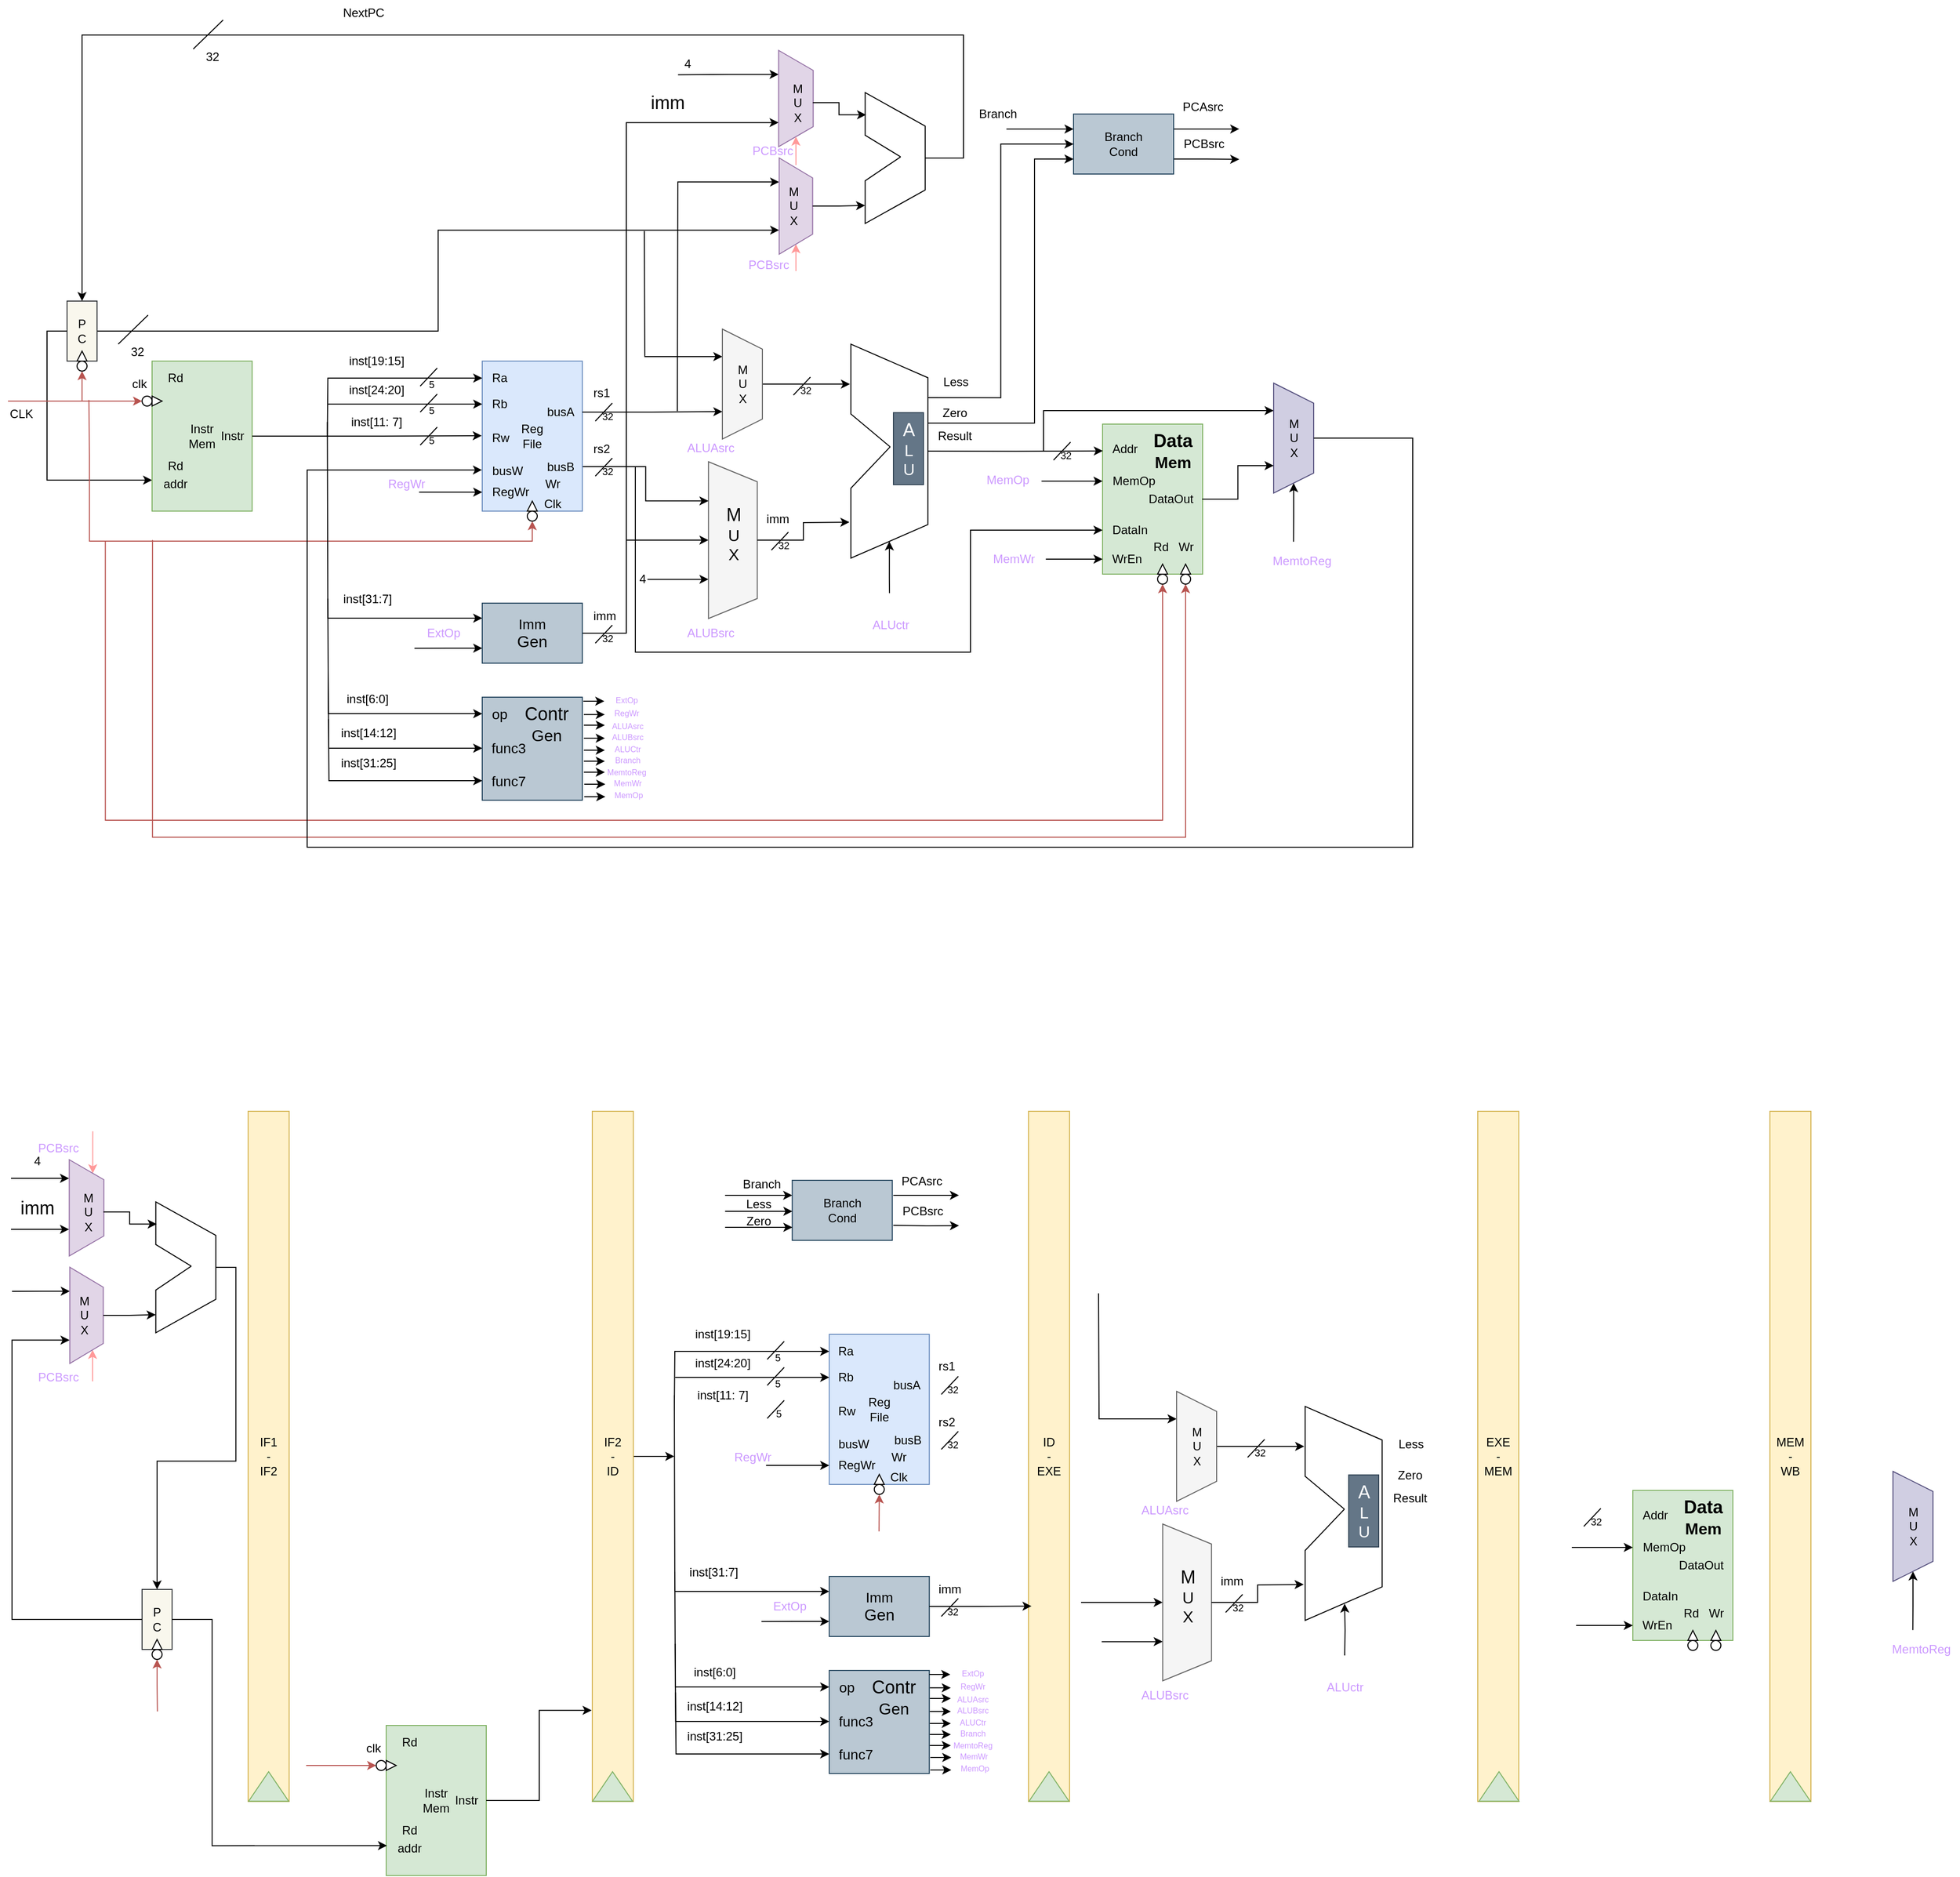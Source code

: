 <mxfile version="24.8.4">
  <diagram name="第 1 页" id="ME-t9XABibju69oW2RBo">
    <mxGraphModel dx="696" dy="366" grid="1" gridSize="10" guides="1" tooltips="1" connect="1" arrows="1" fold="1" page="1" pageScale="1" pageWidth="827" pageHeight="1169" math="0" shadow="0">
      <root>
        <mxCell id="0" />
        <mxCell id="1" parent="0" />
        <mxCell id="QvKiuwDlhmeOhOTdiMVR-1" style="edgeStyle=orthogonalEdgeStyle;rounded=0;orthogonalLoop=1;jettySize=auto;html=1;entryX=0.75;entryY=1;entryDx=0;entryDy=0;" parent="1" source="QvKiuwDlhmeOhOTdiMVR-2" target="QvKiuwDlhmeOhOTdiMVR-37" edge="1">
          <mxGeometry relative="1" as="geometry">
            <mxPoint x="740.296" y="266.074" as="targetPoint" />
          </mxGeometry>
        </mxCell>
        <mxCell id="QvKiuwDlhmeOhOTdiMVR-2" value="P&lt;div&gt;C&lt;/div&gt;" style="html=1;dashed=0;whiteSpace=wrap;fillColor=#f9f7ed;strokeColor=#36393d;" parent="1" vertex="1">
          <mxGeometry x="75" y="310" width="30" height="60" as="geometry" />
        </mxCell>
        <mxCell id="QvKiuwDlhmeOhOTdiMVR-3" value="" style="triangle;whiteSpace=wrap;html=1;dashed=0;direction=south;rotation=-180;" parent="1" vertex="1">
          <mxGeometry x="85" y="360" width="10" height="10" as="geometry" />
        </mxCell>
        <mxCell id="QvKiuwDlhmeOhOTdiMVR-4" style="edgeStyle=orthogonalEdgeStyle;rounded=0;orthogonalLoop=1;jettySize=auto;html=1;exitX=0.5;exitY=1;exitDx=0;exitDy=0;startArrow=classic;startFill=1;endArrow=none;endFill=0;fillColor=#f8cecc;strokeColor=#b85450;" parent="1" source="QvKiuwDlhmeOhOTdiMVR-5" edge="1">
          <mxGeometry relative="1" as="geometry">
            <mxPoint x="90" y="410" as="targetPoint" />
          </mxGeometry>
        </mxCell>
        <mxCell id="QvKiuwDlhmeOhOTdiMVR-5" value="" style="shape=ellipse;html=1;dashed=0;whiteSpace=wrap;aspect=fixed;perimeter=ellipsePerimeter;" parent="1" vertex="1">
          <mxGeometry x="85" y="370" width="10" height="10" as="geometry" />
        </mxCell>
        <mxCell id="QvKiuwDlhmeOhOTdiMVR-6" style="edgeStyle=orthogonalEdgeStyle;rounded=0;orthogonalLoop=1;jettySize=auto;html=1;endArrow=none;endFill=0;startArrow=classic;startFill=1;entryX=0;entryY=0.5;entryDx=0;entryDy=0;" parent="1" source="QvKiuwDlhmeOhOTdiMVR-7" edge="1" target="QvKiuwDlhmeOhOTdiMVR-2">
          <mxGeometry relative="1" as="geometry">
            <mxPoint x="55" y="339" as="targetPoint" />
            <Array as="points">
              <mxPoint x="55" y="489" />
              <mxPoint x="55" y="340" />
            </Array>
          </mxGeometry>
        </mxCell>
        <mxCell id="QvKiuwDlhmeOhOTdiMVR-7" value="Instr&lt;div&gt;Mem&lt;/div&gt;" style="html=1;dashed=0;whiteSpace=wrap;fillColor=#d5e8d4;strokeColor=#82b366;" parent="1" vertex="1">
          <mxGeometry x="160" y="370" width="100" height="150" as="geometry" />
        </mxCell>
        <mxCell id="QvKiuwDlhmeOhOTdiMVR-8" value="" style="group;rotation=90;" parent="1" vertex="1" connectable="0">
          <mxGeometry x="150" y="400" width="10" height="20" as="geometry" />
        </mxCell>
        <mxCell id="QvKiuwDlhmeOhOTdiMVR-9" value="" style="triangle;whiteSpace=wrap;html=1;dashed=0;direction=south;rotation=-90;" parent="QvKiuwDlhmeOhOTdiMVR-8" vertex="1">
          <mxGeometry x="10" y="5" width="10" height="10" as="geometry" />
        </mxCell>
        <mxCell id="QvKiuwDlhmeOhOTdiMVR-10" style="edgeStyle=orthogonalEdgeStyle;rounded=0;orthogonalLoop=1;jettySize=auto;html=1;startArrow=classic;startFill=1;endArrow=none;endFill=0;fillColor=#f8cecc;strokeColor=#b85450;" parent="QvKiuwDlhmeOhOTdiMVR-8" source="QvKiuwDlhmeOhOTdiMVR-11" edge="1">
          <mxGeometry relative="1" as="geometry">
            <mxPoint x="-134" y="10" as="targetPoint" />
          </mxGeometry>
        </mxCell>
        <mxCell id="QvKiuwDlhmeOhOTdiMVR-11" value="" style="shape=ellipse;html=1;dashed=0;whiteSpace=wrap;aspect=fixed;perimeter=ellipsePerimeter;rotation=90;" parent="QvKiuwDlhmeOhOTdiMVR-8" vertex="1">
          <mxGeometry y="5" width="10" height="10" as="geometry" />
        </mxCell>
        <mxCell id="QvKiuwDlhmeOhOTdiMVR-12" value="Reg&lt;div&gt;File&lt;/div&gt;" style="html=1;dashed=0;whiteSpace=wrap;fillColor=#dae8fc;strokeColor=#6c8ebf;" parent="1" vertex="1">
          <mxGeometry x="490" y="370" width="100" height="150" as="geometry" />
        </mxCell>
        <mxCell id="QvKiuwDlhmeOhOTdiMVR-13" value="" style="triangle;whiteSpace=wrap;html=1;dashed=0;direction=south;rotation=-180;" parent="1" vertex="1">
          <mxGeometry x="535" y="510" width="10" height="10" as="geometry" />
        </mxCell>
        <mxCell id="QvKiuwDlhmeOhOTdiMVR-14" style="edgeStyle=orthogonalEdgeStyle;rounded=0;orthogonalLoop=1;jettySize=auto;html=1;exitX=0.5;exitY=1;exitDx=0;exitDy=0;startArrow=classic;startFill=1;endArrow=none;endFill=0;fillColor=#f8cecc;strokeColor=#b85450;" parent="1" source="QvKiuwDlhmeOhOTdiMVR-15" edge="1">
          <mxGeometry relative="1" as="geometry">
            <mxPoint x="96.857" y="408.857" as="targetPoint" />
          </mxGeometry>
        </mxCell>
        <mxCell id="QvKiuwDlhmeOhOTdiMVR-15" value="" style="shape=ellipse;html=1;dashed=0;whiteSpace=wrap;aspect=fixed;perimeter=ellipsePerimeter;rotation=0;" parent="1" vertex="1">
          <mxGeometry x="535" y="520" width="10" height="10" as="geometry" />
        </mxCell>
        <mxCell id="QvKiuwDlhmeOhOTdiMVR-16" style="edgeStyle=orthogonalEdgeStyle;rounded=0;orthogonalLoop=1;jettySize=auto;html=1;exitX=0;exitY=0.25;exitDx=0;exitDy=0;startArrow=classic;startFill=1;endArrow=none;endFill=0;" parent="1" source="QvKiuwDlhmeOhOTdiMVR-19" edge="1">
          <mxGeometry relative="1" as="geometry">
            <mxPoint x="335.167" y="430.833" as="targetPoint" />
          </mxGeometry>
        </mxCell>
        <mxCell id="QvKiuwDlhmeOhOTdiMVR-17" style="edgeStyle=orthogonalEdgeStyle;rounded=0;orthogonalLoop=1;jettySize=auto;html=1;exitX=0;exitY=0.75;exitDx=0;exitDy=0;startArrow=classic;startFill=1;endArrow=none;endFill=0;" parent="1" source="QvKiuwDlhmeOhOTdiMVR-19" edge="1">
          <mxGeometry relative="1" as="geometry">
            <mxPoint x="422.25" y="657.083" as="targetPoint" />
          </mxGeometry>
        </mxCell>
        <mxCell id="QvKiuwDlhmeOhOTdiMVR-18" style="edgeStyle=orthogonalEdgeStyle;rounded=0;orthogonalLoop=1;jettySize=auto;html=1;entryX=0.75;entryY=1;entryDx=0;entryDy=0;" parent="1" source="QvKiuwDlhmeOhOTdiMVR-19" target="QvKiuwDlhmeOhOTdiMVR-41" edge="1">
          <mxGeometry relative="1" as="geometry">
            <Array as="points">
              <mxPoint x="634" y="642" />
              <mxPoint x="634" y="132" />
            </Array>
          </mxGeometry>
        </mxCell>
        <mxCell id="QvKiuwDlhmeOhOTdiMVR-19" value="&lt;font style=&quot;font-size: 14px;&quot;&gt;Imm&lt;/font&gt;&lt;div&gt;&lt;font size=&quot;3&quot;&gt;Gen&lt;/font&gt;&lt;/div&gt;" style="html=1;dashed=0;whiteSpace=wrap;fillColor=#bac8d3;strokeColor=#23445d;" parent="1" vertex="1">
          <mxGeometry x="490" y="612" width="100" height="60" as="geometry" />
        </mxCell>
        <mxCell id="QvKiuwDlhmeOhOTdiMVR-20" value="" style="html=1;dashed=0;whiteSpace=wrap;fillColor=#bac8d3;strokeColor=#23445d;" parent="1" vertex="1">
          <mxGeometry x="490" y="706" width="100" height="103" as="geometry" />
        </mxCell>
        <mxCell id="QvKiuwDlhmeOhOTdiMVR-21" value="" style="group" parent="1" vertex="1" connectable="0">
          <mxGeometry x="730" y="338" width="40" height="110" as="geometry" />
        </mxCell>
        <mxCell id="QvKiuwDlhmeOhOTdiMVR-22" style="edgeStyle=orthogonalEdgeStyle;rounded=0;orthogonalLoop=1;jettySize=auto;html=1;exitX=0.25;exitY=1;exitDx=0;exitDy=0;startArrow=classic;startFill=1;endArrow=none;endFill=0;" parent="QvKiuwDlhmeOhOTdiMVR-21" source="QvKiuwDlhmeOhOTdiMVR-24" edge="1">
          <mxGeometry relative="1" as="geometry">
            <mxPoint x="-78" y="-98" as="targetPoint" />
          </mxGeometry>
        </mxCell>
        <mxCell id="QvKiuwDlhmeOhOTdiMVR-23" style="edgeStyle=orthogonalEdgeStyle;rounded=0;orthogonalLoop=1;jettySize=auto;html=1;" parent="QvKiuwDlhmeOhOTdiMVR-21" source="QvKiuwDlhmeOhOTdiMVR-24" edge="1">
          <mxGeometry relative="1" as="geometry">
            <mxPoint x="127.545" y="55" as="targetPoint" />
          </mxGeometry>
        </mxCell>
        <mxCell id="QvKiuwDlhmeOhOTdiMVR-24" value="" style="shape=trapezoid;perimeter=trapezoidPerimeter;whiteSpace=wrap;html=1;fixedSize=1;size=20;rotation=90;fillColor=#f5f5f5;fontColor=#333333;strokeColor=#666666;" parent="QvKiuwDlhmeOhOTdiMVR-21" vertex="1">
          <mxGeometry x="-35" y="35" width="110" height="40" as="geometry" />
        </mxCell>
        <mxCell id="QvKiuwDlhmeOhOTdiMVR-25" value="M&lt;div&gt;U&lt;/div&gt;&lt;div&gt;X&lt;/div&gt;" style="text;html=1;align=center;verticalAlign=middle;resizable=0;points=[];autosize=1;strokeColor=none;fillColor=none;" parent="QvKiuwDlhmeOhOTdiMVR-21" vertex="1">
          <mxGeometry x="5" y="25" width="30" height="60" as="geometry" />
        </mxCell>
        <mxCell id="QvKiuwDlhmeOhOTdiMVR-26" value="" style="group" parent="1" vertex="1" connectable="0">
          <mxGeometry x="843" y="400" width="160.9" height="151" as="geometry" />
        </mxCell>
        <mxCell id="QvKiuwDlhmeOhOTdiMVR-27" style="edgeStyle=orthogonalEdgeStyle;rounded=0;orthogonalLoop=1;jettySize=auto;html=1;exitX=1;exitY=0.5;exitDx=0;exitDy=0;startArrow=classic;startFill=1;endArrow=none;endFill=0;" parent="QvKiuwDlhmeOhOTdiMVR-26" source="QvKiuwDlhmeOhOTdiMVR-28" edge="1">
          <mxGeometry relative="1" as="geometry">
            <mxPoint x="54" y="202" as="targetPoint" />
          </mxGeometry>
        </mxCell>
        <mxCell id="QvKiuwDlhmeOhOTdiMVR-28" value="" style="shape=trapezoid;perimeter=trapezoidPerimeter;whiteSpace=wrap;html=1;fixedSize=1;rotation=90;size=33.552;" parent="QvKiuwDlhmeOhOTdiMVR-26" vertex="1">
          <mxGeometry x="-53.04" y="21.56" width="213.94" height="76.96" as="geometry" />
        </mxCell>
        <mxCell id="QvKiuwDlhmeOhOTdiMVR-29" value="&lt;font style=&quot;font-size: 18px;&quot;&gt;A&lt;/font&gt;&lt;div&gt;&lt;font size=&quot;3&quot;&gt;L&lt;/font&gt;&lt;/div&gt;&lt;div&gt;&lt;font size=&quot;3&quot;&gt;U&lt;/font&gt;&lt;/div&gt;" style="text;html=1;align=center;verticalAlign=middle;resizable=0;points=[];autosize=1;strokeColor=#314354;fillColor=#647687;fontColor=#ffffff;" parent="QvKiuwDlhmeOhOTdiMVR-26" vertex="1">
          <mxGeometry x="58.001" y="21.56" width="30" height="72" as="geometry" />
        </mxCell>
        <mxCell id="QvKiuwDlhmeOhOTdiMVR-30" value="" style="rounded=0;whiteSpace=wrap;html=1;strokeColor=#FFFFFF;" parent="QvKiuwDlhmeOhOTdiMVR-26" vertex="1">
          <mxGeometry y="23.5" width="20" height="73" as="geometry" />
        </mxCell>
        <mxCell id="QvKiuwDlhmeOhOTdiMVR-31" value="" style="endArrow=none;html=1;rounded=0;exitX=0.674;exitY=1.002;exitDx=0;exitDy=0;exitPerimeter=0;" parent="QvKiuwDlhmeOhOTdiMVR-26" source="QvKiuwDlhmeOhOTdiMVR-28" edge="1">
          <mxGeometry width="50" height="50" relative="1" as="geometry">
            <mxPoint x="7.724" y="82.167" as="sourcePoint" />
            <mxPoint x="54.727" y="55.742" as="targetPoint" />
          </mxGeometry>
        </mxCell>
        <mxCell id="QvKiuwDlhmeOhOTdiMVR-32" value="" style="endArrow=none;html=1;rounded=0;exitX=0.325;exitY=1.004;exitDx=0;exitDy=0;exitPerimeter=0;" parent="QvKiuwDlhmeOhOTdiMVR-26" source="QvKiuwDlhmeOhOTdiMVR-28" edge="1">
          <mxGeometry width="50" height="50" relative="1" as="geometry">
            <mxPoint x="7.818" y="30.575" as="sourcePoint" />
            <mxPoint x="54.727" y="55.742" as="targetPoint" />
            <Array as="points">
              <mxPoint x="54.727" y="55.742" />
            </Array>
          </mxGeometry>
        </mxCell>
        <mxCell id="QvKiuwDlhmeOhOTdiMVR-33" value="Zero" style="text;html=1;align=center;verticalAlign=middle;resizable=0;points=[];autosize=1;strokeColor=none;fillColor=none;" parent="QvKiuwDlhmeOhOTdiMVR-26" vertex="1">
          <mxGeometry x="97" y="9" width="43" height="26" as="geometry" />
        </mxCell>
        <mxCell id="QvKiuwDlhmeOhOTdiMVR-34" value="Result" style="text;html=1;align=center;verticalAlign=middle;resizable=0;points=[];autosize=1;strokeColor=none;fillColor=none;" parent="QvKiuwDlhmeOhOTdiMVR-26" vertex="1">
          <mxGeometry x="92.5" y="32" width="52" height="26" as="geometry" />
        </mxCell>
        <mxCell id="QvKiuwDlhmeOhOTdiMVR-35" value="" style="group" parent="1" vertex="1" connectable="0">
          <mxGeometry x="786" y="169" width="35" height="92" as="geometry" />
        </mxCell>
        <mxCell id="QvKiuwDlhmeOhOTdiMVR-36" style="edgeStyle=orthogonalEdgeStyle;rounded=0;orthogonalLoop=1;jettySize=auto;html=1;exitX=0.25;exitY=1;exitDx=0;exitDy=0;startArrow=classic;startFill=1;endArrow=none;endFill=0;" parent="QvKiuwDlhmeOhOTdiMVR-35" source="QvKiuwDlhmeOhOTdiMVR-37" edge="1">
          <mxGeometry relative="1" as="geometry">
            <mxPoint x="-101" y="251" as="targetPoint" />
          </mxGeometry>
        </mxCell>
        <mxCell id="vkxR9KCFY0yhszCb_NEq-183" style="edgeStyle=orthogonalEdgeStyle;rounded=0;orthogonalLoop=1;jettySize=auto;html=1;exitX=1;exitY=0.5;exitDx=0;exitDy=0;strokeColor=#FF9999;align=center;verticalAlign=middle;fontFamily=Helvetica;fontSize=11;fontColor=default;labelBackgroundColor=default;startArrow=classic;startFill=1;endArrow=none;endFill=0;fillColor=#f8cecc;" edge="1" parent="QvKiuwDlhmeOhOTdiMVR-35" source="QvKiuwDlhmeOhOTdiMVR-37">
          <mxGeometry relative="1" as="geometry">
            <mxPoint x="17.556" y="111" as="targetPoint" />
          </mxGeometry>
        </mxCell>
        <mxCell id="QvKiuwDlhmeOhOTdiMVR-37" value="" style="shape=trapezoid;perimeter=trapezoidPerimeter;whiteSpace=wrap;html=1;fixedSize=1;size=20;rotation=90;fillColor=#e1d5e7;strokeColor=#9673a6;" parent="QvKiuwDlhmeOhOTdiMVR-35" vertex="1">
          <mxGeometry x="-30.625" y="29.273" width="96.25" height="33.455" as="geometry" />
        </mxCell>
        <mxCell id="QvKiuwDlhmeOhOTdiMVR-38" value="M&lt;div&gt;U&lt;/div&gt;&lt;div&gt;X&lt;/div&gt;" style="text;html=1;align=center;verticalAlign=middle;resizable=0;points=[];autosize=1;strokeColor=none;fillColor=none;" parent="QvKiuwDlhmeOhOTdiMVR-35" vertex="1">
          <mxGeometry x="-0.005" y="15.999" width="30" height="60" as="geometry" />
        </mxCell>
        <mxCell id="QvKiuwDlhmeOhOTdiMVR-39" value="" style="group" parent="1" vertex="1" connectable="0">
          <mxGeometry x="786" y="60" width="35" height="95" as="geometry" />
        </mxCell>
        <mxCell id="QvKiuwDlhmeOhOTdiMVR-40" style="edgeStyle=orthogonalEdgeStyle;rounded=0;orthogonalLoop=1;jettySize=auto;html=1;exitX=0.25;exitY=1;exitDx=0;exitDy=0;startArrow=classic;startFill=1;endArrow=none;endFill=0;" parent="QvKiuwDlhmeOhOTdiMVR-39" source="QvKiuwDlhmeOhOTdiMVR-41" edge="1">
          <mxGeometry relative="1" as="geometry">
            <mxPoint x="-100.304" y="23.783" as="targetPoint" />
          </mxGeometry>
        </mxCell>
        <mxCell id="QvKiuwDlhmeOhOTdiMVR-41" value="" style="shape=trapezoid;perimeter=trapezoidPerimeter;whiteSpace=wrap;html=1;fixedSize=1;size=20;rotation=90;fillColor=#e1d5e7;strokeColor=#9673a6;" parent="QvKiuwDlhmeOhOTdiMVR-39" vertex="1">
          <mxGeometry x="-30.625" y="30.227" width="96.25" height="34.545" as="geometry" />
        </mxCell>
        <mxCell id="QvKiuwDlhmeOhOTdiMVR-42" value="M&lt;div&gt;U&lt;/div&gt;&lt;div&gt;X&lt;/div&gt;" style="text;html=1;align=center;verticalAlign=middle;resizable=0;points=[];autosize=1;strokeColor=none;fillColor=none;" parent="QvKiuwDlhmeOhOTdiMVR-39" vertex="1">
          <mxGeometry x="4.375" y="21.591" width="30" height="60" as="geometry" />
        </mxCell>
        <mxCell id="QvKiuwDlhmeOhOTdiMVR-43" value="" style="group" parent="1" vertex="1" connectable="0">
          <mxGeometry x="1281" y="392" width="40" height="110" as="geometry" />
        </mxCell>
        <mxCell id="QvKiuwDlhmeOhOTdiMVR-44" style="edgeStyle=orthogonalEdgeStyle;rounded=0;orthogonalLoop=1;jettySize=auto;html=1;exitX=0.25;exitY=1;exitDx=0;exitDy=0;startArrow=classic;startFill=1;endArrow=none;endFill=0;" parent="QvKiuwDlhmeOhOTdiMVR-43" source="QvKiuwDlhmeOhOTdiMVR-46" edge="1">
          <mxGeometry relative="1" as="geometry">
            <mxPoint x="-230" y="68" as="targetPoint" />
            <Array as="points">
              <mxPoint x="-230" y="27" />
            </Array>
          </mxGeometry>
        </mxCell>
        <mxCell id="QvKiuwDlhmeOhOTdiMVR-45" style="edgeStyle=orthogonalEdgeStyle;rounded=0;orthogonalLoop=1;jettySize=auto;html=1;exitX=1;exitY=0.5;exitDx=0;exitDy=0;startArrow=classic;startFill=1;endArrow=none;endFill=0;" parent="QvKiuwDlhmeOhOTdiMVR-43" source="QvKiuwDlhmeOhOTdiMVR-46" edge="1">
          <mxGeometry relative="1" as="geometry">
            <mxPoint x="19.83" y="158.638" as="targetPoint" />
          </mxGeometry>
        </mxCell>
        <mxCell id="QvKiuwDlhmeOhOTdiMVR-46" value="" style="shape=trapezoid;perimeter=trapezoidPerimeter;whiteSpace=wrap;html=1;fixedSize=1;size=20;rotation=90;fillColor=#d0cee2;strokeColor=#56517e;" parent="QvKiuwDlhmeOhOTdiMVR-43" vertex="1">
          <mxGeometry x="-35" y="35" width="110" height="40" as="geometry" />
        </mxCell>
        <mxCell id="QvKiuwDlhmeOhOTdiMVR-47" value="M&lt;div&gt;U&lt;/div&gt;&lt;div&gt;X&lt;/div&gt;" style="text;html=1;align=center;verticalAlign=middle;resizable=0;points=[];autosize=1;strokeColor=none;fillColor=none;" parent="QvKiuwDlhmeOhOTdiMVR-43" vertex="1">
          <mxGeometry x="5" y="25" width="30" height="60" as="geometry" />
        </mxCell>
        <mxCell id="QvKiuwDlhmeOhOTdiMVR-48" value="" style="group" parent="1" vertex="1" connectable="0">
          <mxGeometry x="870" y="95" width="60" height="144" as="geometry" />
        </mxCell>
        <mxCell id="QvKiuwDlhmeOhOTdiMVR-49" value="" style="shape=trapezoid;perimeter=trapezoidPerimeter;whiteSpace=wrap;html=1;fixedSize=1;rotation=90;size=33.552;" parent="QvKiuwDlhmeOhOTdiMVR-48" vertex="1">
          <mxGeometry x="-32.727" y="42" width="130.909" height="60" as="geometry" />
        </mxCell>
        <mxCell id="QvKiuwDlhmeOhOTdiMVR-50" value="" style="rounded=0;whiteSpace=wrap;html=1;strokeColor=#FFFFFF;" parent="QvKiuwDlhmeOhOTdiMVR-48" vertex="1">
          <mxGeometry y="50" width="13.95" height="44" as="geometry" />
        </mxCell>
        <mxCell id="QvKiuwDlhmeOhOTdiMVR-51" value="" style="endArrow=none;html=1;rounded=0;exitX=0.674;exitY=1.002;exitDx=0;exitDy=0;exitPerimeter=0;" parent="QvKiuwDlhmeOhOTdiMVR-48" source="QvKiuwDlhmeOhOTdiMVR-49" edge="1">
          <mxGeometry width="50" height="50" relative="1" as="geometry">
            <mxPoint x="5.389" y="96.0" as="sourcePoint" />
            <mxPoint x="38.182" y="70.8" as="targetPoint" />
          </mxGeometry>
        </mxCell>
        <mxCell id="QvKiuwDlhmeOhOTdiMVR-52" value="" style="endArrow=none;html=1;rounded=0;exitX=0.325;exitY=1.004;exitDx=0;exitDy=0;exitPerimeter=0;" parent="QvKiuwDlhmeOhOTdiMVR-48" source="QvKiuwDlhmeOhOTdiMVR-49" edge="1">
          <mxGeometry width="50" height="50" relative="1" as="geometry">
            <mxPoint x="5.455" y="46.8" as="sourcePoint" />
            <mxPoint x="38.182" y="70.8" as="targetPoint" />
            <Array as="points">
              <mxPoint x="38.182" y="70.8" />
            </Array>
          </mxGeometry>
        </mxCell>
        <mxCell id="QvKiuwDlhmeOhOTdiMVR-53" value="" style="html=1;dashed=0;whiteSpace=wrap;fillColor=#d5e8d4;strokeColor=#82b366;" parent="1" vertex="1">
          <mxGeometry x="1110" y="433" width="100" height="150" as="geometry" />
        </mxCell>
        <mxCell id="QvKiuwDlhmeOhOTdiMVR-54" value="" style="triangle;whiteSpace=wrap;html=1;dashed=0;direction=south;rotation=-180;" parent="1" vertex="1">
          <mxGeometry x="1165" y="573" width="10" height="10" as="geometry" />
        </mxCell>
        <mxCell id="QvKiuwDlhmeOhOTdiMVR-55" style="edgeStyle=orthogonalEdgeStyle;rounded=0;orthogonalLoop=1;jettySize=auto;html=1;exitX=0.5;exitY=1;exitDx=0;exitDy=0;startArrow=classic;startFill=1;endArrow=none;endFill=0;fillColor=#f8cecc;strokeColor=#b85450;" parent="1" source="QvKiuwDlhmeOhOTdiMVR-56" edge="1">
          <mxGeometry relative="1" as="geometry">
            <mxPoint x="113.286" y="549.571" as="targetPoint" />
            <Array as="points">
              <mxPoint x="1170" y="829" />
              <mxPoint x="113" y="829" />
            </Array>
          </mxGeometry>
        </mxCell>
        <mxCell id="QvKiuwDlhmeOhOTdiMVR-56" value="" style="shape=ellipse;html=1;dashed=0;whiteSpace=wrap;aspect=fixed;perimeter=ellipsePerimeter;rotation=0;" parent="1" vertex="1">
          <mxGeometry x="1165" y="583" width="10" height="10" as="geometry" />
        </mxCell>
        <mxCell id="QvKiuwDlhmeOhOTdiMVR-57" style="edgeStyle=orthogonalEdgeStyle;rounded=0;orthogonalLoop=1;jettySize=auto;html=1;exitX=0;exitY=0.25;exitDx=0;exitDy=0;startArrow=classic;startFill=1;endArrow=none;endFill=0;" parent="1" source="QvKiuwDlhmeOhOTdiMVR-60" edge="1">
          <mxGeometry relative="1" as="geometry">
            <mxPoint x="1013.909" y="137.97" as="targetPoint" />
          </mxGeometry>
        </mxCell>
        <mxCell id="QvKiuwDlhmeOhOTdiMVR-58" style="edgeStyle=orthogonalEdgeStyle;rounded=0;orthogonalLoop=1;jettySize=auto;html=1;exitX=1;exitY=0.25;exitDx=0;exitDy=0;" parent="1" source="QvKiuwDlhmeOhOTdiMVR-60" edge="1">
          <mxGeometry relative="1" as="geometry">
            <mxPoint x="1246.636" y="137.97" as="targetPoint" />
          </mxGeometry>
        </mxCell>
        <mxCell id="QvKiuwDlhmeOhOTdiMVR-59" style="edgeStyle=orthogonalEdgeStyle;rounded=0;orthogonalLoop=1;jettySize=auto;html=1;exitX=1;exitY=0.75;exitDx=0;exitDy=0;" parent="1" source="QvKiuwDlhmeOhOTdiMVR-60" edge="1">
          <mxGeometry relative="1" as="geometry">
            <mxPoint x="1246.636" y="168.273" as="targetPoint" />
          </mxGeometry>
        </mxCell>
        <mxCell id="QvKiuwDlhmeOhOTdiMVR-60" value="Branch&lt;div&gt;Cond&lt;/div&gt;" style="html=1;dashed=0;whiteSpace=wrap;fillColor=#bac8d3;strokeColor=#23445d;" parent="1" vertex="1">
          <mxGeometry x="1081" y="123" width="100" height="60" as="geometry" />
        </mxCell>
        <mxCell id="QvKiuwDlhmeOhOTdiMVR-61" value="" style="group" parent="1" vertex="1" connectable="0">
          <mxGeometry x="712" y="482" width="57" height="134" as="geometry" />
        </mxCell>
        <mxCell id="QvKiuwDlhmeOhOTdiMVR-62" style="edgeStyle=orthogonalEdgeStyle;rounded=0;orthogonalLoop=1;jettySize=auto;html=1;startArrow=classic;startFill=1;endArrow=none;endFill=0;" parent="QvKiuwDlhmeOhOTdiMVR-61" source="QvKiuwDlhmeOhOTdiMVR-64" edge="1">
          <mxGeometry relative="1" as="geometry">
            <mxPoint x="-77.485" y="67.0" as="targetPoint" />
          </mxGeometry>
        </mxCell>
        <mxCell id="QvKiuwDlhmeOhOTdiMVR-63" style="edgeStyle=orthogonalEdgeStyle;rounded=0;orthogonalLoop=1;jettySize=auto;html=1;exitX=0.75;exitY=1;exitDx=0;exitDy=0;startArrow=classic;startFill=1;endArrow=none;endFill=0;" parent="QvKiuwDlhmeOhOTdiMVR-61" source="QvKiuwDlhmeOhOTdiMVR-64" edge="1">
          <mxGeometry relative="1" as="geometry">
            <mxPoint x="-56.879" y="106.273" as="targetPoint" />
          </mxGeometry>
        </mxCell>
        <mxCell id="QvKiuwDlhmeOhOTdiMVR-64" value="" style="shape=trapezoid;perimeter=trapezoidPerimeter;whiteSpace=wrap;html=1;fixedSize=1;size=20;rotation=90;fillColor=#f5f5f5;fontColor=#333333;strokeColor=#666666;" parent="QvKiuwDlhmeOhOTdiMVR-61" vertex="1">
          <mxGeometry x="-49.875" y="42.636" width="156.75" height="48.727" as="geometry" />
        </mxCell>
        <mxCell id="QvKiuwDlhmeOhOTdiMVR-65" value="&lt;font style=&quot;font-size: 18px;&quot;&gt;M&lt;/font&gt;&lt;div&gt;&lt;font size=&quot;3&quot;&gt;U&lt;/font&gt;&lt;/div&gt;&lt;div&gt;&lt;font size=&quot;3&quot;&gt;X&lt;/font&gt;&lt;/div&gt;" style="text;html=1;align=center;verticalAlign=middle;resizable=0;points=[];autosize=1;strokeColor=none;fillColor=none;" parent="QvKiuwDlhmeOhOTdiMVR-61" vertex="1">
          <mxGeometry x="12.005" y="25.365" width="33" height="72" as="geometry" />
        </mxCell>
        <mxCell id="QvKiuwDlhmeOhOTdiMVR-66" value="Addr" style="text;html=1;align=center;verticalAlign=middle;resizable=0;points=[];autosize=1;strokeColor=none;fillColor=none;" parent="1" vertex="1">
          <mxGeometry x="1110" y="445" width="43" height="26" as="geometry" />
        </mxCell>
        <mxCell id="QvKiuwDlhmeOhOTdiMVR-67" value="&lt;span style=&quot;text-wrap-mode: wrap;&quot;&gt;&lt;font style=&quot;font-size: 18px;&quot;&gt;&lt;b style=&quot;&quot;&gt;Data&lt;/b&gt;&lt;/font&gt;&lt;/span&gt;&lt;div style=&quot;text-wrap-mode: wrap;&quot;&gt;&lt;font size=&quot;3&quot;&gt;&lt;b&gt;Mem&lt;/b&gt;&lt;/font&gt;&lt;/div&gt;" style="text;html=1;align=center;verticalAlign=middle;resizable=0;points=[];autosize=1;strokeColor=none;fillColor=none;" parent="1" vertex="1">
          <mxGeometry x="1151" y="433" width="57" height="53" as="geometry" />
        </mxCell>
        <mxCell id="QvKiuwDlhmeOhOTdiMVR-68" style="edgeStyle=orthogonalEdgeStyle;rounded=0;orthogonalLoop=1;jettySize=auto;html=1;startArrow=classic;startFill=1;endArrow=none;endFill=0;" parent="1" source="QvKiuwDlhmeOhOTdiMVR-69" edge="1">
          <mxGeometry relative="1" as="geometry">
            <mxPoint x="1049" y="490.0" as="targetPoint" />
          </mxGeometry>
        </mxCell>
        <mxCell id="QvKiuwDlhmeOhOTdiMVR-69" value="MemOp" style="text;html=1;align=center;verticalAlign=middle;resizable=0;points=[];autosize=1;strokeColor=none;fillColor=none;" parent="1" vertex="1">
          <mxGeometry x="1110" y="477" width="61" height="26" as="geometry" />
        </mxCell>
        <mxCell id="QvKiuwDlhmeOhOTdiMVR-70" style="edgeStyle=orthogonalEdgeStyle;rounded=0;orthogonalLoop=1;jettySize=auto;html=1;startArrow=classic;startFill=1;endArrow=none;endFill=0;" parent="1" source="QvKiuwDlhmeOhOTdiMVR-71" edge="1">
          <mxGeometry relative="1" as="geometry">
            <mxPoint x="643" y="475" as="targetPoint" />
            <Array as="points">
              <mxPoint x="978" y="539" />
              <mxPoint x="978" y="661" />
              <mxPoint x="643" y="661" />
            </Array>
          </mxGeometry>
        </mxCell>
        <mxCell id="QvKiuwDlhmeOhOTdiMVR-71" value="DataIn" style="text;html=1;align=center;verticalAlign=middle;resizable=0;points=[];autosize=1;strokeColor=none;fillColor=none;" parent="1" vertex="1">
          <mxGeometry x="1110" y="526" width="53" height="26" as="geometry" />
        </mxCell>
        <mxCell id="QvKiuwDlhmeOhOTdiMVR-72" style="edgeStyle=orthogonalEdgeStyle;rounded=0;orthogonalLoop=1;jettySize=auto;html=1;startArrow=classic;startFill=1;endArrow=none;endFill=0;" parent="1" source="QvKiuwDlhmeOhOTdiMVR-73" edge="1">
          <mxGeometry relative="1" as="geometry">
            <mxPoint x="1053.286" y="568" as="targetPoint" />
          </mxGeometry>
        </mxCell>
        <mxCell id="QvKiuwDlhmeOhOTdiMVR-73" value="WrEn" style="text;html=1;align=center;verticalAlign=middle;resizable=0;points=[];autosize=1;strokeColor=none;fillColor=none;" parent="1" vertex="1">
          <mxGeometry x="1110" y="555" width="48" height="26" as="geometry" />
        </mxCell>
        <mxCell id="QvKiuwDlhmeOhOTdiMVR-74" style="edgeStyle=orthogonalEdgeStyle;rounded=0;orthogonalLoop=1;jettySize=auto;html=1;entryX=0.75;entryY=1;entryDx=0;entryDy=0;" parent="1" source="QvKiuwDlhmeOhOTdiMVR-75" target="QvKiuwDlhmeOhOTdiMVR-46" edge="1">
          <mxGeometry relative="1" as="geometry" />
        </mxCell>
        <mxCell id="QvKiuwDlhmeOhOTdiMVR-75" value="DataOut" style="text;html=1;align=center;verticalAlign=middle;resizable=0;points=[];autosize=1;strokeColor=none;fillColor=none;" parent="1" vertex="1">
          <mxGeometry x="1146.5" y="495" width="63" height="26" as="geometry" />
        </mxCell>
        <mxCell id="QvKiuwDlhmeOhOTdiMVR-76" value="" style="triangle;whiteSpace=wrap;html=1;dashed=0;direction=south;rotation=-180;" parent="1" vertex="1">
          <mxGeometry x="1188" y="573" width="10" height="10" as="geometry" />
        </mxCell>
        <mxCell id="QvKiuwDlhmeOhOTdiMVR-77" style="edgeStyle=orthogonalEdgeStyle;rounded=0;orthogonalLoop=1;jettySize=auto;html=1;exitX=0.5;exitY=1;exitDx=0;exitDy=0;startArrow=classic;startFill=1;endArrow=none;endFill=0;fillColor=#f8cecc;strokeColor=#b85450;" parent="1" source="QvKiuwDlhmeOhOTdiMVR-78" edge="1">
          <mxGeometry relative="1" as="geometry">
            <mxPoint x="160.429" y="548.857" as="targetPoint" />
            <Array as="points">
              <mxPoint x="1193" y="846" />
              <mxPoint x="160" y="846" />
            </Array>
          </mxGeometry>
        </mxCell>
        <mxCell id="QvKiuwDlhmeOhOTdiMVR-78" value="" style="shape=ellipse;html=1;dashed=0;whiteSpace=wrap;aspect=fixed;perimeter=ellipsePerimeter;rotation=0;" parent="1" vertex="1">
          <mxGeometry x="1188" y="583" width="10" height="10" as="geometry" />
        </mxCell>
        <mxCell id="QvKiuwDlhmeOhOTdiMVR-79" value="Rd" style="text;html=1;align=center;verticalAlign=middle;resizable=0;points=[];autosize=1;strokeColor=none;fillColor=none;" parent="1" vertex="1">
          <mxGeometry x="1151" y="543" width="33" height="26" as="geometry" />
        </mxCell>
        <mxCell id="QvKiuwDlhmeOhOTdiMVR-80" value="Wr" style="text;html=1;align=center;verticalAlign=middle;resizable=0;points=[];autosize=1;strokeColor=none;fillColor=none;" parent="1" vertex="1">
          <mxGeometry x="1176.5" y="543" width="33" height="26" as="geometry" />
        </mxCell>
        <mxCell id="QvKiuwDlhmeOhOTdiMVR-81" value="Rd" style="text;html=1;align=center;verticalAlign=middle;resizable=0;points=[];autosize=1;strokeColor=none;fillColor=none;" parent="1" vertex="1">
          <mxGeometry x="166" y="374" width="33" height="26" as="geometry" />
        </mxCell>
        <mxCell id="QvKiuwDlhmeOhOTdiMVR-82" value="clk" style="text;html=1;align=center;verticalAlign=middle;resizable=0;points=[];autosize=1;strokeColor=none;fillColor=none;" parent="1" vertex="1">
          <mxGeometry x="130" y="380" width="33" height="26" as="geometry" />
        </mxCell>
        <mxCell id="QvKiuwDlhmeOhOTdiMVR-83" value="Rd" style="text;html=1;align=center;verticalAlign=middle;resizable=0;points=[];autosize=1;strokeColor=none;fillColor=none;" parent="1" vertex="1">
          <mxGeometry x="166" y="462" width="33" height="26" as="geometry" />
        </mxCell>
        <mxCell id="QvKiuwDlhmeOhOTdiMVR-84" value="addr" style="text;html=1;align=center;verticalAlign=middle;resizable=0;points=[];autosize=1;strokeColor=none;fillColor=none;" parent="1" vertex="1">
          <mxGeometry x="162" y="480" width="42" height="26" as="geometry" />
        </mxCell>
        <mxCell id="QvKiuwDlhmeOhOTdiMVR-85" value="Instr" style="text;html=1;align=center;verticalAlign=middle;resizable=0;points=[];autosize=1;strokeColor=none;fillColor=none;" parent="1" vertex="1">
          <mxGeometry x="219" y="432" width="41" height="26" as="geometry" />
        </mxCell>
        <mxCell id="QvKiuwDlhmeOhOTdiMVR-86" style="edgeStyle=orthogonalEdgeStyle;rounded=0;orthogonalLoop=1;jettySize=auto;html=1;startArrow=classic;startFill=1;endArrow=none;endFill=0;" parent="1" source="QvKiuwDlhmeOhOTdiMVR-87" edge="1">
          <mxGeometry relative="1" as="geometry">
            <mxPoint x="335.167" y="445.833" as="targetPoint" />
          </mxGeometry>
        </mxCell>
        <mxCell id="QvKiuwDlhmeOhOTdiMVR-87" value="Ra" style="text;html=1;align=center;verticalAlign=middle;resizable=0;points=[];autosize=1;strokeColor=none;fillColor=none;" parent="1" vertex="1">
          <mxGeometry x="490" y="374" width="33" height="26" as="geometry" />
        </mxCell>
        <mxCell id="QvKiuwDlhmeOhOTdiMVR-88" style="edgeStyle=orthogonalEdgeStyle;rounded=0;orthogonalLoop=1;jettySize=auto;html=1;startArrow=classic;startFill=1;endArrow=none;endFill=0;" parent="1" source="QvKiuwDlhmeOhOTdiMVR-89" edge="1">
          <mxGeometry relative="1" as="geometry">
            <mxPoint x="336" y="413" as="targetPoint" />
          </mxGeometry>
        </mxCell>
        <mxCell id="QvKiuwDlhmeOhOTdiMVR-89" value="Rb" style="text;html=1;align=center;verticalAlign=middle;resizable=0;points=[];autosize=1;strokeColor=none;fillColor=none;" parent="1" vertex="1">
          <mxGeometry x="490" y="400" width="33" height="26" as="geometry" />
        </mxCell>
        <mxCell id="QvKiuwDlhmeOhOTdiMVR-90" value="Rw" style="text;html=1;align=center;verticalAlign=middle;resizable=0;points=[];autosize=1;strokeColor=none;fillColor=none;" parent="1" vertex="1">
          <mxGeometry x="490" y="434" width="35" height="26" as="geometry" />
        </mxCell>
        <mxCell id="QvKiuwDlhmeOhOTdiMVR-91" value="busW" style="text;html=1;align=center;verticalAlign=middle;resizable=0;points=[];autosize=1;strokeColor=none;fillColor=none;" parent="1" vertex="1">
          <mxGeometry x="490" y="467" width="49" height="26" as="geometry" />
        </mxCell>
        <mxCell id="QvKiuwDlhmeOhOTdiMVR-92" style="edgeStyle=orthogonalEdgeStyle;rounded=0;orthogonalLoop=1;jettySize=auto;html=1;startArrow=classic;startFill=1;endArrow=none;endFill=0;" parent="1" source="QvKiuwDlhmeOhOTdiMVR-93" edge="1">
          <mxGeometry relative="1" as="geometry">
            <mxPoint x="426.833" y="501" as="targetPoint" />
          </mxGeometry>
        </mxCell>
        <mxCell id="QvKiuwDlhmeOhOTdiMVR-93" value="RegWr" style="text;html=1;align=center;verticalAlign=middle;resizable=0;points=[];autosize=1;strokeColor=none;fillColor=none;" parent="1" vertex="1">
          <mxGeometry x="490" y="488" width="55" height="26" as="geometry" />
        </mxCell>
        <mxCell id="QvKiuwDlhmeOhOTdiMVR-94" value="Wr" style="text;html=1;align=center;verticalAlign=middle;resizable=0;points=[];autosize=1;strokeColor=none;fillColor=none;" parent="1" vertex="1">
          <mxGeometry x="543" y="480" width="33" height="26" as="geometry" />
        </mxCell>
        <mxCell id="QvKiuwDlhmeOhOTdiMVR-95" value="Clk" style="text;html=1;align=center;verticalAlign=middle;resizable=0;points=[];autosize=1;strokeColor=none;fillColor=none;" parent="1" vertex="1">
          <mxGeometry x="542" y="500" width="35" height="26" as="geometry" />
        </mxCell>
        <mxCell id="QvKiuwDlhmeOhOTdiMVR-96" style="edgeStyle=orthogonalEdgeStyle;rounded=0;orthogonalLoop=1;jettySize=auto;html=1;entryX=0.25;entryY=1;entryDx=0;entryDy=0;" parent="1" source="QvKiuwDlhmeOhOTdiMVR-97" target="QvKiuwDlhmeOhOTdiMVR-64" edge="1">
          <mxGeometry relative="1" as="geometry" />
        </mxCell>
        <mxCell id="QvKiuwDlhmeOhOTdiMVR-97" value="busB" style="text;html=1;align=center;verticalAlign=middle;resizable=0;points=[];autosize=1;strokeColor=none;fillColor=none;" parent="1" vertex="1">
          <mxGeometry x="545.5" y="462.5" width="45" height="26" as="geometry" />
        </mxCell>
        <mxCell id="QvKiuwDlhmeOhOTdiMVR-98" style="edgeStyle=orthogonalEdgeStyle;rounded=0;orthogonalLoop=1;jettySize=auto;html=1;entryX=0.75;entryY=1;entryDx=0;entryDy=0;" parent="1" source="QvKiuwDlhmeOhOTdiMVR-99" target="QvKiuwDlhmeOhOTdiMVR-24" edge="1">
          <mxGeometry relative="1" as="geometry" />
        </mxCell>
        <mxCell id="QvKiuwDlhmeOhOTdiMVR-99" value="busA" style="text;html=1;align=center;verticalAlign=middle;resizable=0;points=[];autosize=1;strokeColor=none;fillColor=none;" parent="1" vertex="1">
          <mxGeometry x="545" y="408" width="45" height="26" as="geometry" />
        </mxCell>
        <mxCell id="QvKiuwDlhmeOhOTdiMVR-100" style="edgeStyle=orthogonalEdgeStyle;rounded=0;orthogonalLoop=1;jettySize=auto;html=1;startArrow=classic;startFill=1;endArrow=none;endFill=0;" parent="1" source="QvKiuwDlhmeOhOTdiMVR-101" edge="1">
          <mxGeometry relative="1" as="geometry">
            <mxPoint x="335.667" y="607.333" as="targetPoint" />
          </mxGeometry>
        </mxCell>
        <mxCell id="QvKiuwDlhmeOhOTdiMVR-101" value="&lt;font style=&quot;font-size: 14px;&quot;&gt;op&lt;/font&gt;" style="text;html=1;align=center;verticalAlign=middle;resizable=0;points=[];autosize=1;strokeColor=none;fillColor=none;" parent="1" vertex="1">
          <mxGeometry x="490" y="708" width="34" height="29" as="geometry" />
        </mxCell>
        <mxCell id="QvKiuwDlhmeOhOTdiMVR-102" style="edgeStyle=orthogonalEdgeStyle;rounded=0;orthogonalLoop=1;jettySize=auto;html=1;startArrow=classic;startFill=1;endArrow=none;endFill=0;" parent="1" source="QvKiuwDlhmeOhOTdiMVR-103" edge="1">
          <mxGeometry relative="1" as="geometry">
            <mxPoint x="336" y="679.333" as="targetPoint" />
          </mxGeometry>
        </mxCell>
        <mxCell id="QvKiuwDlhmeOhOTdiMVR-103" value="&lt;font style=&quot;font-size: 14px;&quot;&gt;func3&lt;/font&gt;" style="text;html=1;align=center;verticalAlign=middle;resizable=0;points=[];autosize=1;strokeColor=none;fillColor=none;" parent="1" vertex="1">
          <mxGeometry x="490" y="742.5" width="52" height="29" as="geometry" />
        </mxCell>
        <mxCell id="QvKiuwDlhmeOhOTdiMVR-104" style="edgeStyle=orthogonalEdgeStyle;rounded=0;orthogonalLoop=1;jettySize=auto;html=1;startArrow=classic;startFill=1;endArrow=none;endFill=0;" parent="1" source="QvKiuwDlhmeOhOTdiMVR-105" edge="1">
          <mxGeometry relative="1" as="geometry">
            <mxPoint x="336.333" y="728" as="targetPoint" />
          </mxGeometry>
        </mxCell>
        <mxCell id="QvKiuwDlhmeOhOTdiMVR-105" value="&lt;font style=&quot;font-size: 14px;&quot;&gt;func7&lt;/font&gt;" style="text;html=1;align=center;verticalAlign=middle;resizable=0;points=[];autosize=1;strokeColor=none;fillColor=none;" parent="1" vertex="1">
          <mxGeometry x="490" y="775" width="52" height="29" as="geometry" />
        </mxCell>
        <mxCell id="QvKiuwDlhmeOhOTdiMVR-106" value="&lt;font style=&quot;font-size: 8px;&quot;&gt;ExtOp&lt;/font&gt;" style="text;html=1;align=center;verticalAlign=middle;resizable=0;points=[];autosize=1;strokeColor=none;fillColor=none;fontColor=#CC99FF;" parent="1" vertex="1">
          <mxGeometry x="614" y="695" width="40" height="26" as="geometry" />
        </mxCell>
        <mxCell id="QvKiuwDlhmeOhOTdiMVR-107" value="&lt;font style=&quot;font-size: 8px;&quot;&gt;RegWr&lt;/font&gt;" style="text;html=1;align=center;verticalAlign=middle;resizable=0;points=[];autosize=1;strokeColor=none;fillColor=none;fontColor=#CC99FF;" parent="1" vertex="1">
          <mxGeometry x="612.5" y="708" width="43" height="26" as="geometry" />
        </mxCell>
        <mxCell id="QvKiuwDlhmeOhOTdiMVR-108" value="&lt;font style=&quot;font-size: 8px;&quot;&gt;ALUAsrc&lt;/font&gt;" style="text;html=1;align=center;verticalAlign=middle;resizable=0;points=[];autosize=1;strokeColor=none;fillColor=none;fontColor=#CC99FF;" parent="1" vertex="1">
          <mxGeometry x="609.5" y="721" width="50" height="26" as="geometry" />
        </mxCell>
        <mxCell id="QvKiuwDlhmeOhOTdiMVR-109" value="&lt;font style=&quot;font-size: 8px;&quot;&gt;ALUBsrc&lt;/font&gt;" style="text;html=1;align=center;verticalAlign=middle;resizable=0;points=[];autosize=1;strokeColor=none;fillColor=none;fontColor=#CC99FF;" parent="1" vertex="1">
          <mxGeometry x="609.5" y="732" width="50" height="26" as="geometry" />
        </mxCell>
        <mxCell id="QvKiuwDlhmeOhOTdiMVR-110" value="&lt;font style=&quot;font-size: 8px;&quot;&gt;ALUCtr&lt;/font&gt;" style="text;html=1;align=center;verticalAlign=middle;resizable=0;points=[];autosize=1;strokeColor=none;fillColor=none;fontColor=#CC99FF;" parent="1" vertex="1">
          <mxGeometry x="612.5" y="744" width="44" height="26" as="geometry" />
        </mxCell>
        <mxCell id="QvKiuwDlhmeOhOTdiMVR-111" value="&lt;font style=&quot;font-size: 8px;&quot;&gt;Branch&lt;/font&gt;" style="text;html=1;align=center;verticalAlign=middle;resizable=0;points=[];autosize=1;strokeColor=none;fillColor=none;fontColor=#CC99FF;" parent="1" vertex="1">
          <mxGeometry x="613" y="755" width="43" height="26" as="geometry" />
        </mxCell>
        <mxCell id="QvKiuwDlhmeOhOTdiMVR-112" value="&lt;font style=&quot;font-size: 8px;&quot;&gt;MemtoReg&lt;/font&gt;" style="text;html=1;align=center;verticalAlign=middle;resizable=0;points=[];autosize=1;strokeColor=none;fillColor=none;fontColor=#CC99FF;" parent="1" vertex="1">
          <mxGeometry x="605.5" y="767" width="57" height="26" as="geometry" />
        </mxCell>
        <mxCell id="QvKiuwDlhmeOhOTdiMVR-113" value="&lt;font style=&quot;font-size: 8px;&quot;&gt;MemWr&lt;/font&gt;" style="text;html=1;align=center;verticalAlign=middle;resizable=0;points=[];autosize=1;strokeColor=none;fillColor=none;fontColor=#CC99FF;" parent="1" vertex="1">
          <mxGeometry x="612" y="778" width="46" height="26" as="geometry" />
        </mxCell>
        <mxCell id="QvKiuwDlhmeOhOTdiMVR-114" value="&lt;font style=&quot;font-size: 8px;&quot;&gt;MemOp&lt;/font&gt;" style="text;html=1;align=center;verticalAlign=middle;resizable=0;points=[];autosize=1;strokeColor=none;fillColor=none;fontColor=#CC99FF;" parent="1" vertex="1">
          <mxGeometry x="613" y="790" width="46" height="26" as="geometry" />
        </mxCell>
        <mxCell id="QvKiuwDlhmeOhOTdiMVR-115" value="&lt;font style=&quot;text-wrap-mode: wrap; font-size: 18px;&quot;&gt;Contr&lt;/font&gt;&lt;div style=&quot;text-wrap-mode: wrap;&quot;&gt;&lt;font size=&quot;3&quot;&gt;Gen&lt;/font&gt;&lt;/div&gt;" style="text;html=1;align=center;verticalAlign=middle;resizable=0;points=[];autosize=1;strokeColor=none;fillColor=none;" parent="1" vertex="1">
          <mxGeometry x="523" y="706" width="62" height="53" as="geometry" />
        </mxCell>
        <mxCell id="QvKiuwDlhmeOhOTdiMVR-116" style="edgeStyle=orthogonalEdgeStyle;rounded=0;orthogonalLoop=1;jettySize=auto;html=1;entryX=0.17;entryY=0.985;entryDx=0;entryDy=0;entryPerimeter=0;" parent="1" source="QvKiuwDlhmeOhOTdiMVR-42" target="QvKiuwDlhmeOhOTdiMVR-49" edge="1">
          <mxGeometry relative="1" as="geometry" />
        </mxCell>
        <mxCell id="QvKiuwDlhmeOhOTdiMVR-117" style="edgeStyle=orthogonalEdgeStyle;rounded=0;orthogonalLoop=1;jettySize=auto;html=1;" parent="1" source="QvKiuwDlhmeOhOTdiMVR-49" target="QvKiuwDlhmeOhOTdiMVR-2" edge="1">
          <mxGeometry relative="1" as="geometry">
            <Array as="points">
              <mxPoint x="971" y="167" />
              <mxPoint x="971" y="44" />
              <mxPoint x="90" y="44" />
            </Array>
          </mxGeometry>
        </mxCell>
        <mxCell id="QvKiuwDlhmeOhOTdiMVR-118" style="edgeStyle=orthogonalEdgeStyle;rounded=0;orthogonalLoop=1;jettySize=auto;html=1;entryX=-0.014;entryY=0.407;entryDx=0;entryDy=0;entryPerimeter=0;" parent="1" source="QvKiuwDlhmeOhOTdiMVR-7" target="QvKiuwDlhmeOhOTdiMVR-90" edge="1">
          <mxGeometry relative="1" as="geometry">
            <mxPoint x="483" y="445" as="targetPoint" />
          </mxGeometry>
        </mxCell>
        <mxCell id="QvKiuwDlhmeOhOTdiMVR-119" value="" style="endArrow=none;html=1;rounded=0;exitX=-0.091;exitY=0.191;exitDx=0;exitDy=0;exitPerimeter=0;" parent="1" source="QvKiuwDlhmeOhOTdiMVR-120" edge="1">
          <mxGeometry width="50" height="50" relative="1" as="geometry">
            <mxPoint x="191" y="69" as="sourcePoint" />
            <mxPoint x="231" y="29" as="targetPoint" />
          </mxGeometry>
        </mxCell>
        <mxCell id="QvKiuwDlhmeOhOTdiMVR-120" value="32" style="text;html=1;align=center;verticalAlign=middle;resizable=0;points=[];autosize=1;strokeColor=none;fillColor=none;" parent="1" vertex="1">
          <mxGeometry x="204" y="53" width="31" height="26" as="geometry" />
        </mxCell>
        <mxCell id="QvKiuwDlhmeOhOTdiMVR-121" value="NextPC" style="text;html=1;align=center;verticalAlign=middle;resizable=0;points=[];autosize=1;strokeColor=none;fillColor=none;" parent="1" vertex="1">
          <mxGeometry x="341" y="9" width="59" height="26" as="geometry" />
        </mxCell>
        <mxCell id="QvKiuwDlhmeOhOTdiMVR-122" value="" style="endArrow=none;html=1;rounded=0;exitX=-0.091;exitY=0.191;exitDx=0;exitDy=0;exitPerimeter=0;" parent="1" source="QvKiuwDlhmeOhOTdiMVR-123" edge="1">
          <mxGeometry width="50" height="50" relative="1" as="geometry">
            <mxPoint x="116" y="364" as="sourcePoint" />
            <mxPoint x="156" y="324" as="targetPoint" />
          </mxGeometry>
        </mxCell>
        <mxCell id="QvKiuwDlhmeOhOTdiMVR-123" value="32" style="text;html=1;align=center;verticalAlign=middle;resizable=0;points=[];autosize=1;strokeColor=none;fillColor=none;" parent="1" vertex="1">
          <mxGeometry x="129" y="348" width="31" height="26" as="geometry" />
        </mxCell>
        <mxCell id="QvKiuwDlhmeOhOTdiMVR-124" style="edgeStyle=orthogonalEdgeStyle;rounded=0;orthogonalLoop=1;jettySize=auto;html=1;entryX=0.862;entryY=1.001;entryDx=0;entryDy=0;entryPerimeter=0;" parent="1" source="QvKiuwDlhmeOhOTdiMVR-37" target="QvKiuwDlhmeOhOTdiMVR-49" edge="1">
          <mxGeometry relative="1" as="geometry" />
        </mxCell>
        <mxCell id="QvKiuwDlhmeOhOTdiMVR-125" value="ExtOp" style="text;html=1;align=center;verticalAlign=middle;resizable=0;points=[];autosize=1;strokeColor=none;fillColor=none;fontColor=#CC99FF;" parent="1" vertex="1">
          <mxGeometry x="425" y="629" width="51" height="26" as="geometry" />
        </mxCell>
        <mxCell id="QvKiuwDlhmeOhOTdiMVR-126" value="inst[31:7]" style="text;html=1;align=center;verticalAlign=middle;resizable=0;points=[];autosize=1;strokeColor=none;fillColor=none;" parent="1" vertex="1">
          <mxGeometry x="341" y="595" width="67" height="26" as="geometry" />
        </mxCell>
        <mxCell id="QvKiuwDlhmeOhOTdiMVR-127" value="inst[19:15]" style="text;html=1;align=center;verticalAlign=middle;resizable=0;points=[];autosize=1;strokeColor=none;fillColor=none;" parent="1" vertex="1">
          <mxGeometry x="347" y="357" width="73" height="26" as="geometry" />
        </mxCell>
        <mxCell id="QvKiuwDlhmeOhOTdiMVR-128" value="inst[24:20]" style="text;html=1;align=center;verticalAlign=middle;resizable=0;points=[];autosize=1;strokeColor=none;fillColor=none;" parent="1" vertex="1">
          <mxGeometry x="347" y="386" width="73" height="26" as="geometry" />
        </mxCell>
        <mxCell id="QvKiuwDlhmeOhOTdiMVR-129" value="inst[11: 7]" style="text;html=1;align=center;verticalAlign=middle;resizable=0;points=[];autosize=1;strokeColor=none;fillColor=none;" parent="1" vertex="1">
          <mxGeometry x="349" y="418" width="69" height="26" as="geometry" />
        </mxCell>
        <mxCell id="QvKiuwDlhmeOhOTdiMVR-130" value="" style="endArrow=none;html=1;rounded=0;" parent="1" edge="1">
          <mxGeometry width="50" height="50" relative="1" as="geometry">
            <mxPoint x="428" y="395" as="sourcePoint" />
            <mxPoint x="445" y="377" as="targetPoint" />
          </mxGeometry>
        </mxCell>
        <mxCell id="QvKiuwDlhmeOhOTdiMVR-131" value="&lt;font style=&quot;font-size: 10px;&quot;&gt;5&lt;/font&gt;" style="text;html=1;align=center;verticalAlign=middle;resizable=0;points=[];autosize=1;strokeColor=none;fillColor=none;" parent="1" vertex="1">
          <mxGeometry x="426.5" y="380" width="24" height="26" as="geometry" />
        </mxCell>
        <mxCell id="QvKiuwDlhmeOhOTdiMVR-132" value="" style="endArrow=none;html=1;rounded=0;" parent="1" edge="1">
          <mxGeometry width="50" height="50" relative="1" as="geometry">
            <mxPoint x="428" y="421" as="sourcePoint" />
            <mxPoint x="445" y="403" as="targetPoint" />
          </mxGeometry>
        </mxCell>
        <mxCell id="QvKiuwDlhmeOhOTdiMVR-133" value="&lt;font style=&quot;font-size: 10px;&quot;&gt;5&lt;/font&gt;" style="text;html=1;align=center;verticalAlign=middle;resizable=0;points=[];autosize=1;strokeColor=none;fillColor=none;" parent="1" vertex="1">
          <mxGeometry x="426.5" y="406" width="24" height="26" as="geometry" />
        </mxCell>
        <mxCell id="QvKiuwDlhmeOhOTdiMVR-134" value="" style="endArrow=none;html=1;rounded=0;" parent="1" edge="1">
          <mxGeometry width="50" height="50" relative="1" as="geometry">
            <mxPoint x="428" y="454" as="sourcePoint" />
            <mxPoint x="445" y="436" as="targetPoint" />
          </mxGeometry>
        </mxCell>
        <mxCell id="QvKiuwDlhmeOhOTdiMVR-135" value="&lt;font style=&quot;font-size: 10px;&quot;&gt;5&lt;/font&gt;" style="text;html=1;align=center;verticalAlign=middle;resizable=0;points=[];autosize=1;strokeColor=none;fillColor=none;" parent="1" vertex="1">
          <mxGeometry x="427" y="436" width="24" height="26" as="geometry" />
        </mxCell>
        <mxCell id="QvKiuwDlhmeOhOTdiMVR-136" value="4" style="text;html=1;align=center;verticalAlign=middle;resizable=0;points=[];autosize=1;strokeColor=none;fillColor=none;" parent="1" vertex="1">
          <mxGeometry x="682" y="60" width="25" height="26" as="geometry" />
        </mxCell>
        <mxCell id="QvKiuwDlhmeOhOTdiMVR-137" value="&lt;font style=&quot;font-size: 18px;&quot;&gt;imm&lt;/font&gt;" style="text;html=1;align=center;verticalAlign=middle;resizable=0;points=[];autosize=1;strokeColor=none;fillColor=none;" parent="1" vertex="1">
          <mxGeometry x="649" y="95" width="52" height="34" as="geometry" />
        </mxCell>
        <mxCell id="QvKiuwDlhmeOhOTdiMVR-138" style="edgeStyle=orthogonalEdgeStyle;rounded=0;orthogonalLoop=1;jettySize=auto;html=1;" parent="1" source="QvKiuwDlhmeOhOTdiMVR-64" edge="1">
          <mxGeometry relative="1" as="geometry">
            <mxPoint x="857" y="531" as="targetPoint" />
          </mxGeometry>
        </mxCell>
        <mxCell id="QvKiuwDlhmeOhOTdiMVR-139" value="4" style="text;html=1;align=center;verticalAlign=middle;resizable=0;points=[];autosize=1;strokeColor=none;fillColor=none;" parent="1" vertex="1">
          <mxGeometry x="637.5" y="575" width="25" height="26" as="geometry" />
        </mxCell>
        <mxCell id="QvKiuwDlhmeOhOTdiMVR-140" value="" style="endArrow=none;html=1;rounded=0;" parent="1" edge="1">
          <mxGeometry width="50" height="50" relative="1" as="geometry">
            <mxPoint x="603" y="652" as="sourcePoint" />
            <mxPoint x="620" y="634" as="targetPoint" />
          </mxGeometry>
        </mxCell>
        <mxCell id="QvKiuwDlhmeOhOTdiMVR-141" value="&lt;font style=&quot;font-size: 10px;&quot;&gt;32&lt;/font&gt;" style="text;html=1;align=center;verticalAlign=middle;resizable=0;points=[];autosize=1;strokeColor=none;fillColor=none;" parent="1" vertex="1">
          <mxGeometry x="600" y="634" width="29" height="26" as="geometry" />
        </mxCell>
        <mxCell id="QvKiuwDlhmeOhOTdiMVR-142" value="" style="endArrow=none;html=1;rounded=0;" parent="1" edge="1">
          <mxGeometry width="50" height="50" relative="1" as="geometry">
            <mxPoint x="779" y="559" as="sourcePoint" />
            <mxPoint x="796" y="541" as="targetPoint" />
          </mxGeometry>
        </mxCell>
        <mxCell id="QvKiuwDlhmeOhOTdiMVR-143" value="&lt;font style=&quot;font-size: 10px;&quot;&gt;32&lt;/font&gt;" style="text;html=1;align=center;verticalAlign=middle;resizable=0;points=[];autosize=1;strokeColor=none;fillColor=none;" parent="1" vertex="1">
          <mxGeometry x="776" y="541" width="29" height="26" as="geometry" />
        </mxCell>
        <mxCell id="QvKiuwDlhmeOhOTdiMVR-144" value="imm" style="text;html=1;align=center;verticalAlign=middle;resizable=0;points=[];autosize=1;strokeColor=none;fillColor=none;" parent="1" vertex="1">
          <mxGeometry x="764" y="515" width="41" height="26" as="geometry" />
        </mxCell>
        <mxCell id="QvKiuwDlhmeOhOTdiMVR-145" value="" style="endArrow=none;html=1;rounded=0;" parent="1" edge="1">
          <mxGeometry width="50" height="50" relative="1" as="geometry">
            <mxPoint x="801" y="404" as="sourcePoint" />
            <mxPoint x="818" y="386" as="targetPoint" />
          </mxGeometry>
        </mxCell>
        <mxCell id="QvKiuwDlhmeOhOTdiMVR-146" value="&lt;font style=&quot;font-size: 10px;&quot;&gt;32&lt;/font&gt;" style="text;html=1;align=center;verticalAlign=middle;resizable=0;points=[];autosize=1;strokeColor=none;fillColor=none;" parent="1" vertex="1">
          <mxGeometry x="798" y="386" width="29" height="26" as="geometry" />
        </mxCell>
        <mxCell id="QvKiuwDlhmeOhOTdiMVR-147" style="edgeStyle=orthogonalEdgeStyle;rounded=0;orthogonalLoop=1;jettySize=auto;html=1;exitX=0.25;exitY=0;exitDx=0;exitDy=0;entryX=0;entryY=0.5;entryDx=0;entryDy=0;" parent="1" source="QvKiuwDlhmeOhOTdiMVR-28" target="QvKiuwDlhmeOhOTdiMVR-60" edge="1">
          <mxGeometry relative="1" as="geometry" />
        </mxCell>
        <mxCell id="QvKiuwDlhmeOhOTdiMVR-148" style="edgeStyle=orthogonalEdgeStyle;rounded=0;orthogonalLoop=1;jettySize=auto;html=1;exitX=0;exitY=0.75;exitDx=0;exitDy=0;entryX=0.369;entryY=-0.004;entryDx=0;entryDy=0;entryPerimeter=0;startArrow=classic;startFill=1;endArrow=none;endFill=0;" parent="1" source="QvKiuwDlhmeOhOTdiMVR-60" target="QvKiuwDlhmeOhOTdiMVR-28" edge="1">
          <mxGeometry relative="1" as="geometry">
            <Array as="points">
              <mxPoint x="1042" y="168" />
              <mxPoint x="1042" y="432" />
            </Array>
          </mxGeometry>
        </mxCell>
        <mxCell id="QvKiuwDlhmeOhOTdiMVR-149" value="Branch" style="text;html=1;align=center;verticalAlign=middle;resizable=0;points=[];autosize=1;strokeColor=none;fillColor=none;" parent="1" vertex="1">
          <mxGeometry x="977" y="110" width="56" height="26" as="geometry" />
        </mxCell>
        <mxCell id="QvKiuwDlhmeOhOTdiMVR-150" value="PCAsrc" style="text;html=1;align=center;verticalAlign=middle;resizable=0;points=[];autosize=1;strokeColor=none;fillColor=none;" parent="1" vertex="1">
          <mxGeometry x="1180" y="103" width="59" height="26" as="geometry" />
        </mxCell>
        <mxCell id="QvKiuwDlhmeOhOTdiMVR-151" value="PCBsrc" style="text;html=1;align=center;verticalAlign=middle;resizable=0;points=[];autosize=1;strokeColor=none;fillColor=none;" parent="1" vertex="1">
          <mxGeometry x="1181" y="140" width="59" height="26" as="geometry" />
        </mxCell>
        <mxCell id="QvKiuwDlhmeOhOTdiMVR-152" style="edgeStyle=orthogonalEdgeStyle;rounded=0;orthogonalLoop=1;jettySize=auto;html=1;entryX=0.006;entryY=0.569;entryDx=0;entryDy=0;entryPerimeter=0;" parent="1" source="QvKiuwDlhmeOhOTdiMVR-28" target="QvKiuwDlhmeOhOTdiMVR-66" edge="1">
          <mxGeometry relative="1" as="geometry" />
        </mxCell>
        <mxCell id="QvKiuwDlhmeOhOTdiMVR-153" value="Less" style="text;html=1;align=center;verticalAlign=middle;resizable=0;points=[];autosize=1;strokeColor=none;fillColor=none;" parent="1" vertex="1">
          <mxGeometry x="941" y="378" width="43" height="26" as="geometry" />
        </mxCell>
        <mxCell id="QvKiuwDlhmeOhOTdiMVR-154" value="" style="endArrow=none;html=1;rounded=0;" parent="1" edge="1">
          <mxGeometry width="50" height="50" relative="1" as="geometry">
            <mxPoint x="1061" y="469" as="sourcePoint" />
            <mxPoint x="1078" y="451" as="targetPoint" />
          </mxGeometry>
        </mxCell>
        <mxCell id="QvKiuwDlhmeOhOTdiMVR-155" value="&lt;font style=&quot;font-size: 10px;&quot;&gt;32&lt;/font&gt;" style="text;html=1;align=center;verticalAlign=middle;resizable=0;points=[];autosize=1;strokeColor=none;fillColor=none;" parent="1" vertex="1">
          <mxGeometry x="1058" y="451" width="29" height="26" as="geometry" />
        </mxCell>
        <mxCell id="QvKiuwDlhmeOhOTdiMVR-156" value="MemtoReg" style="text;html=1;align=center;verticalAlign=middle;resizable=0;points=[];autosize=1;strokeColor=none;fillColor=none;fontColor=#CC99FF;" parent="1" vertex="1">
          <mxGeometry x="1270" y="557" width="77" height="26" as="geometry" />
        </mxCell>
        <mxCell id="QvKiuwDlhmeOhOTdiMVR-157" value="PCBsrc" style="text;html=1;align=center;verticalAlign=middle;resizable=0;points=[];autosize=1;strokeColor=none;fillColor=none;fontColor=#CC99FF;" parent="1" vertex="1">
          <mxGeometry x="750" y="147" width="59" height="26" as="geometry" />
        </mxCell>
        <mxCell id="QvKiuwDlhmeOhOTdiMVR-158" value="PCBsrc" style="text;html=1;align=center;verticalAlign=middle;resizable=0;points=[];autosize=1;strokeColor=none;fillColor=none;fontColor=#CC99FF;" parent="1" vertex="1">
          <mxGeometry x="746" y="261" width="59" height="26" as="geometry" />
        </mxCell>
        <mxCell id="QvKiuwDlhmeOhOTdiMVR-159" value="" style="endArrow=none;html=1;rounded=0;" parent="1" edge="1">
          <mxGeometry width="50" height="50" relative="1" as="geometry">
            <mxPoint x="603" y="430" as="sourcePoint" />
            <mxPoint x="620" y="412" as="targetPoint" />
          </mxGeometry>
        </mxCell>
        <mxCell id="QvKiuwDlhmeOhOTdiMVR-160" value="&lt;font style=&quot;font-size: 10px;&quot;&gt;32&lt;/font&gt;" style="text;html=1;align=center;verticalAlign=middle;resizable=0;points=[];autosize=1;strokeColor=none;fillColor=none;" parent="1" vertex="1">
          <mxGeometry x="600" y="412" width="29" height="26" as="geometry" />
        </mxCell>
        <mxCell id="QvKiuwDlhmeOhOTdiMVR-161" value="" style="endArrow=none;html=1;rounded=0;" parent="1" edge="1">
          <mxGeometry width="50" height="50" relative="1" as="geometry">
            <mxPoint x="603" y="485" as="sourcePoint" />
            <mxPoint x="620" y="467" as="targetPoint" />
          </mxGeometry>
        </mxCell>
        <mxCell id="QvKiuwDlhmeOhOTdiMVR-162" value="&lt;font style=&quot;font-size: 10px;&quot;&gt;32&lt;/font&gt;" style="text;html=1;align=center;verticalAlign=middle;resizable=0;points=[];autosize=1;strokeColor=none;fillColor=none;" parent="1" vertex="1">
          <mxGeometry x="600" y="467" width="29" height="26" as="geometry" />
        </mxCell>
        <mxCell id="QvKiuwDlhmeOhOTdiMVR-163" value="rs1" style="text;html=1;align=center;verticalAlign=middle;resizable=0;points=[];autosize=1;strokeColor=none;fillColor=none;" parent="1" vertex="1">
          <mxGeometry x="591" y="389" width="35" height="26" as="geometry" />
        </mxCell>
        <mxCell id="QvKiuwDlhmeOhOTdiMVR-164" value="rs2" style="text;html=1;align=center;verticalAlign=middle;resizable=0;points=[];autosize=1;strokeColor=none;fillColor=none;" parent="1" vertex="1">
          <mxGeometry x="591" y="445" width="35" height="26" as="geometry" />
        </mxCell>
        <mxCell id="QvKiuwDlhmeOhOTdiMVR-165" value="ALUAsrc" style="text;html=1;align=center;verticalAlign=middle;resizable=0;points=[];autosize=1;strokeColor=none;fillColor=none;fontColor=#CC99FF;" parent="1" vertex="1">
          <mxGeometry x="685" y="444" width="65" height="26" as="geometry" />
        </mxCell>
        <mxCell id="QvKiuwDlhmeOhOTdiMVR-166" value="ALUBsrc" style="text;html=1;align=center;verticalAlign=middle;resizable=0;points=[];autosize=1;strokeColor=none;fillColor=none;fontColor=#CC99FF;" parent="1" vertex="1">
          <mxGeometry x="685" y="629" width="65" height="26" as="geometry" />
        </mxCell>
        <mxCell id="QvKiuwDlhmeOhOTdiMVR-167" value="ALUctr" style="text;html=1;align=center;verticalAlign=middle;resizable=0;points=[];autosize=1;strokeColor=none;fillColor=none;fontColor=#CC99FF;" parent="1" vertex="1">
          <mxGeometry x="870" y="621" width="55" height="26" as="geometry" />
        </mxCell>
        <mxCell id="QvKiuwDlhmeOhOTdiMVR-168" value="MemOp" style="text;html=1;align=center;verticalAlign=middle;resizable=0;points=[];autosize=1;strokeColor=none;fillColor=none;fontColor=#CC99FF;" parent="1" vertex="1">
          <mxGeometry x="984" y="476" width="61" height="26" as="geometry" />
        </mxCell>
        <mxCell id="QvKiuwDlhmeOhOTdiMVR-169" value="MemWr" style="text;html=1;align=center;verticalAlign=middle;resizable=0;points=[];autosize=1;strokeColor=none;fillColor=none;fontColor=#CC99FF;" parent="1" vertex="1">
          <mxGeometry x="991" y="555" width="60" height="26" as="geometry" />
        </mxCell>
        <mxCell id="QvKiuwDlhmeOhOTdiMVR-170" style="edgeStyle=orthogonalEdgeStyle;rounded=0;orthogonalLoop=1;jettySize=auto;html=1;entryX=-0.006;entryY=0.456;entryDx=0;entryDy=0;entryPerimeter=0;" parent="1" source="QvKiuwDlhmeOhOTdiMVR-46" target="QvKiuwDlhmeOhOTdiMVR-91" edge="1">
          <mxGeometry relative="1" as="geometry">
            <Array as="points">
              <mxPoint x="1420" y="447" />
              <mxPoint x="1420" y="856" />
              <mxPoint x="315" y="856" />
              <mxPoint x="315" y="479" />
            </Array>
          </mxGeometry>
        </mxCell>
        <mxCell id="QvKiuwDlhmeOhOTdiMVR-171" value="RegWr" style="text;html=1;align=center;verticalAlign=middle;resizable=0;points=[];autosize=1;strokeColor=none;fillColor=none;fontColor=#CC99FF;" parent="1" vertex="1">
          <mxGeometry x="386" y="480" width="55" height="26" as="geometry" />
        </mxCell>
        <mxCell id="QvKiuwDlhmeOhOTdiMVR-172" value="" style="endArrow=classic;html=1;rounded=0;" parent="1" edge="1">
          <mxGeometry width="50" height="50" relative="1" as="geometry">
            <mxPoint x="591" y="710" as="sourcePoint" />
            <mxPoint x="612" y="710" as="targetPoint" />
          </mxGeometry>
        </mxCell>
        <mxCell id="QvKiuwDlhmeOhOTdiMVR-173" value="" style="endArrow=classic;html=1;rounded=0;" parent="1" edge="1">
          <mxGeometry width="50" height="50" relative="1" as="geometry">
            <mxPoint x="591.5" y="723.33" as="sourcePoint" />
            <mxPoint x="612.5" y="723.33" as="targetPoint" />
          </mxGeometry>
        </mxCell>
        <mxCell id="QvKiuwDlhmeOhOTdiMVR-174" value="" style="endArrow=classic;html=1;rounded=0;" parent="1" edge="1">
          <mxGeometry width="50" height="50" relative="1" as="geometry">
            <mxPoint x="591.5" y="734" as="sourcePoint" />
            <mxPoint x="612.5" y="734" as="targetPoint" />
          </mxGeometry>
        </mxCell>
        <mxCell id="QvKiuwDlhmeOhOTdiMVR-175" value="" style="endArrow=classic;html=1;rounded=0;" parent="1" edge="1">
          <mxGeometry width="50" height="50" relative="1" as="geometry">
            <mxPoint x="591.5" y="747" as="sourcePoint" />
            <mxPoint x="612.5" y="747" as="targetPoint" />
          </mxGeometry>
        </mxCell>
        <mxCell id="QvKiuwDlhmeOhOTdiMVR-176" value="" style="endArrow=classic;html=1;rounded=0;" parent="1" edge="1">
          <mxGeometry width="50" height="50" relative="1" as="geometry">
            <mxPoint x="591.5" y="759" as="sourcePoint" />
            <mxPoint x="612.5" y="759" as="targetPoint" />
          </mxGeometry>
        </mxCell>
        <mxCell id="QvKiuwDlhmeOhOTdiMVR-177" value="" style="endArrow=classic;html=1;rounded=0;" parent="1" edge="1">
          <mxGeometry width="50" height="50" relative="1" as="geometry">
            <mxPoint x="591.5" y="770" as="sourcePoint" />
            <mxPoint x="612.5" y="770" as="targetPoint" />
          </mxGeometry>
        </mxCell>
        <mxCell id="QvKiuwDlhmeOhOTdiMVR-178" value="" style="endArrow=classic;html=1;rounded=0;" parent="1" edge="1">
          <mxGeometry width="50" height="50" relative="1" as="geometry">
            <mxPoint x="591.5" y="781" as="sourcePoint" />
            <mxPoint x="612.5" y="781" as="targetPoint" />
          </mxGeometry>
        </mxCell>
        <mxCell id="QvKiuwDlhmeOhOTdiMVR-179" value="" style="endArrow=classic;html=1;rounded=0;" parent="1" edge="1">
          <mxGeometry width="50" height="50" relative="1" as="geometry">
            <mxPoint x="592" y="793" as="sourcePoint" />
            <mxPoint x="613" y="793" as="targetPoint" />
          </mxGeometry>
        </mxCell>
        <mxCell id="QvKiuwDlhmeOhOTdiMVR-180" value="" style="endArrow=classic;html=1;rounded=0;" parent="1" edge="1">
          <mxGeometry width="50" height="50" relative="1" as="geometry">
            <mxPoint x="592" y="805.5" as="sourcePoint" />
            <mxPoint x="613" y="805.5" as="targetPoint" />
          </mxGeometry>
        </mxCell>
        <mxCell id="QvKiuwDlhmeOhOTdiMVR-181" value="inst[6:0]" style="text;html=1;align=center;verticalAlign=middle;resizable=0;points=[];autosize=1;strokeColor=none;fillColor=none;" parent="1" vertex="1">
          <mxGeometry x="345" y="695" width="60" height="26" as="geometry" />
        </mxCell>
        <mxCell id="QvKiuwDlhmeOhOTdiMVR-182" value="inst[14:12]" style="text;html=1;align=center;verticalAlign=middle;resizable=0;points=[];autosize=1;strokeColor=none;fillColor=none;" parent="1" vertex="1">
          <mxGeometry x="339" y="729" width="73" height="26" as="geometry" />
        </mxCell>
        <mxCell id="QvKiuwDlhmeOhOTdiMVR-183" value="inst[31:25]" style="text;html=1;align=center;verticalAlign=middle;resizable=0;points=[];autosize=1;strokeColor=none;fillColor=none;" parent="1" vertex="1">
          <mxGeometry x="339" y="759" width="73" height="26" as="geometry" />
        </mxCell>
        <mxCell id="QvKiuwDlhmeOhOTdiMVR-184" value="imm" style="text;html=1;align=center;verticalAlign=middle;resizable=0;points=[];autosize=1;strokeColor=none;fillColor=none;" parent="1" vertex="1">
          <mxGeometry x="591" y="612" width="41" height="26" as="geometry" />
        </mxCell>
        <mxCell id="QvKiuwDlhmeOhOTdiMVR-185" value="CLK" style="text;html=1;align=center;verticalAlign=middle;resizable=0;points=[];autosize=1;strokeColor=none;fillColor=none;" parent="1" vertex="1">
          <mxGeometry x="8" y="410" width="41" height="26" as="geometry" />
        </mxCell>
        <mxCell id="vkxR9KCFY0yhszCb_NEq-1" value="IF1&lt;div&gt;-&lt;div&gt;IF2&lt;/div&gt;&lt;/div&gt;" style="rounded=0;whiteSpace=wrap;html=1;fillColor=#fff2cc;strokeColor=#d6b656;" vertex="1" parent="1">
          <mxGeometry x="256" y="1120" width="41" height="690" as="geometry" />
        </mxCell>
        <mxCell id="vkxR9KCFY0yhszCb_NEq-195" style="edgeStyle=orthogonalEdgeStyle;rounded=0;orthogonalLoop=1;jettySize=auto;html=1;exitX=1;exitY=0.5;exitDx=0;exitDy=0;" edge="1" parent="1">
          <mxGeometry relative="1" as="geometry">
            <mxPoint x="682" y="1464.98" as="targetPoint" />
            <mxPoint x="641" y="1465" as="sourcePoint" />
          </mxGeometry>
        </mxCell>
        <mxCell id="vkxR9KCFY0yhszCb_NEq-2" value="IF2&lt;div&gt;-&lt;/div&gt;&lt;div&gt;ID&lt;/div&gt;" style="rounded=0;whiteSpace=wrap;html=1;fillColor=#fff2cc;strokeColor=#d6b656;align=center;verticalAlign=middle;fontFamily=Helvetica;fontSize=12;fontColor=default;" vertex="1" parent="1">
          <mxGeometry x="600" y="1120" width="41" height="690" as="geometry" />
        </mxCell>
        <mxCell id="vkxR9KCFY0yhszCb_NEq-3" value="ID&lt;div&gt;-&lt;/div&gt;&lt;div&gt;EXE&lt;/div&gt;" style="rounded=0;whiteSpace=wrap;html=1;fillColor=#fff2cc;strokeColor=#d6b656;align=center;verticalAlign=middle;fontFamily=Helvetica;fontSize=12;fontColor=default;" vertex="1" parent="1">
          <mxGeometry x="1036" y="1120" width="41" height="690" as="geometry" />
        </mxCell>
        <mxCell id="vkxR9KCFY0yhszCb_NEq-4" value="EXE&lt;div&gt;-&lt;/div&gt;&lt;div&gt;MEM&lt;/div&gt;" style="rounded=0;whiteSpace=wrap;html=1;fillColor=#fff2cc;strokeColor=#d6b656;align=center;verticalAlign=middle;fontFamily=Helvetica;fontSize=12;fontColor=default;" vertex="1" parent="1">
          <mxGeometry x="1485" y="1120" width="41" height="690" as="geometry" />
        </mxCell>
        <mxCell id="vkxR9KCFY0yhszCb_NEq-5" value="MEM&lt;div&gt;-&lt;/div&gt;&lt;div&gt;WB&lt;/div&gt;" style="rounded=0;whiteSpace=wrap;html=1;fillColor=#fff2cc;strokeColor=#d6b656;align=center;verticalAlign=middle;fontFamily=Helvetica;fontSize=12;fontColor=default;" vertex="1" parent="1">
          <mxGeometry x="1777" y="1120" width="41" height="690" as="geometry" />
        </mxCell>
        <mxCell id="vkxR9KCFY0yhszCb_NEq-6" value="P&lt;div&gt;C&lt;/div&gt;" style="html=1;dashed=0;whiteSpace=wrap;fillColor=#f9f7ed;strokeColor=#36393d;" vertex="1" parent="1">
          <mxGeometry x="150" y="1598" width="30" height="60" as="geometry" />
        </mxCell>
        <mxCell id="vkxR9KCFY0yhszCb_NEq-7" value="" style="triangle;whiteSpace=wrap;html=1;dashed=0;direction=south;rotation=-180;" vertex="1" parent="1">
          <mxGeometry x="160" y="1648" width="10" height="10" as="geometry" />
        </mxCell>
        <mxCell id="vkxR9KCFY0yhszCb_NEq-180" style="edgeStyle=orthogonalEdgeStyle;rounded=0;orthogonalLoop=1;jettySize=auto;html=1;exitX=0.5;exitY=1;exitDx=0;exitDy=0;strokeColor=#b85450;align=center;verticalAlign=middle;fontFamily=Helvetica;fontSize=11;fontColor=default;labelBackgroundColor=default;startArrow=classic;startFill=1;endArrow=none;endFill=0;fillColor=#f8cecc;" edge="1" parent="1" source="vkxR9KCFY0yhszCb_NEq-8">
          <mxGeometry relative="1" as="geometry">
            <mxPoint x="165.323" y="1720" as="targetPoint" />
          </mxGeometry>
        </mxCell>
        <mxCell id="vkxR9KCFY0yhszCb_NEq-8" value="" style="shape=ellipse;html=1;dashed=0;whiteSpace=wrap;aspect=fixed;perimeter=ellipsePerimeter;" vertex="1" parent="1">
          <mxGeometry x="160" y="1658" width="10" height="10" as="geometry" />
        </mxCell>
        <mxCell id="vkxR9KCFY0yhszCb_NEq-9" value="Instr&lt;div&gt;Mem&lt;/div&gt;" style="html=1;dashed=0;whiteSpace=wrap;fillColor=#d5e8d4;strokeColor=#82b366;" vertex="1" parent="1">
          <mxGeometry x="394" y="1734" width="100" height="150" as="geometry" />
        </mxCell>
        <mxCell id="vkxR9KCFY0yhszCb_NEq-10" value="" style="group;rotation=90;" vertex="1" connectable="0" parent="1">
          <mxGeometry x="384" y="1764" width="10" height="20" as="geometry" />
        </mxCell>
        <mxCell id="vkxR9KCFY0yhszCb_NEq-11" value="" style="triangle;whiteSpace=wrap;html=1;dashed=0;direction=south;rotation=-90;" vertex="1" parent="vkxR9KCFY0yhszCb_NEq-10">
          <mxGeometry x="10" y="5" width="10" height="10" as="geometry" />
        </mxCell>
        <mxCell id="vkxR9KCFY0yhszCb_NEq-12" style="edgeStyle=orthogonalEdgeStyle;rounded=0;orthogonalLoop=1;jettySize=auto;html=1;startArrow=classic;startFill=1;endArrow=none;endFill=0;fillColor=#f8cecc;strokeColor=#b85450;" edge="1" parent="vkxR9KCFY0yhszCb_NEq-10" source="vkxR9KCFY0yhszCb_NEq-13">
          <mxGeometry relative="1" as="geometry">
            <mxPoint x="-70" y="10" as="targetPoint" />
          </mxGeometry>
        </mxCell>
        <mxCell id="vkxR9KCFY0yhszCb_NEq-13" value="" style="shape=ellipse;html=1;dashed=0;whiteSpace=wrap;aspect=fixed;perimeter=ellipsePerimeter;rotation=90;" vertex="1" parent="vkxR9KCFY0yhszCb_NEq-10">
          <mxGeometry y="5" width="10" height="10" as="geometry" />
        </mxCell>
        <mxCell id="vkxR9KCFY0yhszCb_NEq-14" value="Rd" style="text;html=1;align=center;verticalAlign=middle;resizable=0;points=[];autosize=1;strokeColor=none;fillColor=none;" vertex="1" parent="1">
          <mxGeometry x="400" y="1738" width="33" height="26" as="geometry" />
        </mxCell>
        <mxCell id="vkxR9KCFY0yhszCb_NEq-15" value="clk" style="text;html=1;align=center;verticalAlign=middle;resizable=0;points=[];autosize=1;strokeColor=none;fillColor=none;" vertex="1" parent="1">
          <mxGeometry x="364" y="1744" width="33" height="26" as="geometry" />
        </mxCell>
        <mxCell id="vkxR9KCFY0yhszCb_NEq-16" value="Rd" style="text;html=1;align=center;verticalAlign=middle;resizable=0;points=[];autosize=1;strokeColor=none;fillColor=none;" vertex="1" parent="1">
          <mxGeometry x="400" y="1826" width="33" height="26" as="geometry" />
        </mxCell>
        <mxCell id="vkxR9KCFY0yhszCb_NEq-17" value="addr" style="text;html=1;align=center;verticalAlign=middle;resizable=0;points=[];autosize=1;strokeColor=none;fillColor=none;" vertex="1" parent="1">
          <mxGeometry x="396" y="1844" width="42" height="26" as="geometry" />
        </mxCell>
        <mxCell id="vkxR9KCFY0yhszCb_NEq-18" value="Instr" style="text;html=1;align=center;verticalAlign=middle;resizable=0;points=[];autosize=1;strokeColor=none;fillColor=none;" vertex="1" parent="1">
          <mxGeometry x="453" y="1796" width="41" height="26" as="geometry" />
        </mxCell>
        <mxCell id="vkxR9KCFY0yhszCb_NEq-19" value="" style="triangle;whiteSpace=wrap;html=1;rotation=-90;fillColor=#d5e8d4;strokeColor=#82b366;" vertex="1" parent="1">
          <mxGeometry x="261.75" y="1775" width="29.5" height="40" as="geometry" />
        </mxCell>
        <mxCell id="vkxR9KCFY0yhszCb_NEq-20" value="" style="triangle;whiteSpace=wrap;html=1;rotation=-90;fillColor=#d5e8d4;strokeColor=#82b366;" vertex="1" parent="1">
          <mxGeometry x="605.5" y="1775" width="29.5" height="40" as="geometry" />
        </mxCell>
        <mxCell id="vkxR9KCFY0yhszCb_NEq-21" value="" style="triangle;whiteSpace=wrap;html=1;rotation=-90;fillColor=#d5e8d4;strokeColor=#82b366;" vertex="1" parent="1">
          <mxGeometry x="1041.75" y="1775" width="29.5" height="40" as="geometry" />
        </mxCell>
        <mxCell id="vkxR9KCFY0yhszCb_NEq-23" value="" style="triangle;whiteSpace=wrap;html=1;rotation=-90;fillColor=#d5e8d4;strokeColor=#82b366;" vertex="1" parent="1">
          <mxGeometry x="1491.5" y="1775" width="29.5" height="40" as="geometry" />
        </mxCell>
        <mxCell id="vkxR9KCFY0yhszCb_NEq-27" value="" style="triangle;whiteSpace=wrap;html=1;rotation=-90;fillColor=#d5e8d4;strokeColor=#82b366;" vertex="1" parent="1">
          <mxGeometry x="1782.75" y="1775" width="29.5" height="40" as="geometry" />
        </mxCell>
        <mxCell id="vkxR9KCFY0yhszCb_NEq-28" value="" style="group" vertex="1" connectable="0" parent="1">
          <mxGeometry x="77" y="1278" width="35" height="92" as="geometry" />
        </mxCell>
        <mxCell id="vkxR9KCFY0yhszCb_NEq-29" style="edgeStyle=orthogonalEdgeStyle;rounded=0;orthogonalLoop=1;jettySize=auto;html=1;exitX=0.25;exitY=1;exitDx=0;exitDy=0;startArrow=classic;startFill=1;endArrow=none;endFill=0;" edge="1" parent="vkxR9KCFY0yhszCb_NEq-28" source="vkxR9KCFY0yhszCb_NEq-30">
          <mxGeometry relative="1" as="geometry">
            <mxPoint x="-57" y="22" as="targetPoint" />
          </mxGeometry>
        </mxCell>
        <mxCell id="vkxR9KCFY0yhszCb_NEq-190" style="edgeStyle=orthogonalEdgeStyle;rounded=0;orthogonalLoop=1;jettySize=auto;html=1;exitX=1;exitY=0.25;exitDx=0;exitDy=0;strokeColor=#FF9999;align=center;verticalAlign=middle;fontFamily=Helvetica;fontSize=11;fontColor=default;labelBackgroundColor=default;startArrow=classic;startFill=1;endArrow=none;endFill=0;fillColor=#f8cecc;" edge="1" parent="vkxR9KCFY0yhszCb_NEq-28" source="vkxR9KCFY0yhszCb_NEq-30">
          <mxGeometry relative="1" as="geometry">
            <mxPoint x="23.556" y="112" as="targetPoint" />
          </mxGeometry>
        </mxCell>
        <mxCell id="vkxR9KCFY0yhszCb_NEq-30" value="" style="shape=trapezoid;perimeter=trapezoidPerimeter;whiteSpace=wrap;html=1;fixedSize=1;size=20;rotation=90;fillColor=#e1d5e7;strokeColor=#9673a6;" vertex="1" parent="vkxR9KCFY0yhszCb_NEq-28">
          <mxGeometry x="-30.625" y="29.273" width="96.25" height="33.455" as="geometry" />
        </mxCell>
        <mxCell id="vkxR9KCFY0yhszCb_NEq-31" value="M&lt;div&gt;U&lt;/div&gt;&lt;div&gt;X&lt;/div&gt;" style="text;html=1;align=center;verticalAlign=middle;resizable=0;points=[];autosize=1;strokeColor=none;fillColor=none;" vertex="1" parent="vkxR9KCFY0yhszCb_NEq-28">
          <mxGeometry x="-0.005" y="15.999" width="30" height="60" as="geometry" />
        </mxCell>
        <mxCell id="vkxR9KCFY0yhszCb_NEq-32" value="" style="group" vertex="1" connectable="0" parent="1">
          <mxGeometry x="77" y="1169" width="35" height="95" as="geometry" />
        </mxCell>
        <mxCell id="vkxR9KCFY0yhszCb_NEq-189" style="edgeStyle=orthogonalEdgeStyle;rounded=0;orthogonalLoop=1;jettySize=auto;html=1;exitX=0;exitY=0.25;exitDx=0;exitDy=0;strokeColor=#FF9999;align=center;verticalAlign=middle;fontFamily=Helvetica;fontSize=11;fontColor=default;labelBackgroundColor=default;startArrow=classic;startFill=1;endArrow=none;endFill=0;fillColor=#f8cecc;" edge="1" parent="vkxR9KCFY0yhszCb_NEq-32" source="vkxR9KCFY0yhszCb_NEq-34">
          <mxGeometry relative="1" as="geometry">
            <mxPoint x="23.75" y="-29.0" as="targetPoint" />
          </mxGeometry>
        </mxCell>
        <mxCell id="vkxR9KCFY0yhszCb_NEq-34" value="" style="shape=trapezoid;perimeter=trapezoidPerimeter;whiteSpace=wrap;html=1;fixedSize=1;size=20;rotation=90;fillColor=#e1d5e7;strokeColor=#9673a6;" vertex="1" parent="vkxR9KCFY0yhszCb_NEq-32">
          <mxGeometry x="-30.625" y="30.227" width="96.25" height="34.545" as="geometry" />
        </mxCell>
        <mxCell id="vkxR9KCFY0yhszCb_NEq-35" value="M&lt;div&gt;U&lt;/div&gt;&lt;div&gt;X&lt;/div&gt;" style="text;html=1;align=center;verticalAlign=middle;resizable=0;points=[];autosize=1;strokeColor=none;fillColor=none;" vertex="1" parent="vkxR9KCFY0yhszCb_NEq-32">
          <mxGeometry x="4.375" y="21.591" width="30" height="60" as="geometry" />
        </mxCell>
        <mxCell id="vkxR9KCFY0yhszCb_NEq-36" value="" style="group" vertex="1" connectable="0" parent="1">
          <mxGeometry x="161" y="1204" width="60" height="144" as="geometry" />
        </mxCell>
        <mxCell id="vkxR9KCFY0yhszCb_NEq-37" value="" style="shape=trapezoid;perimeter=trapezoidPerimeter;whiteSpace=wrap;html=1;fixedSize=1;rotation=90;size=33.552;" vertex="1" parent="vkxR9KCFY0yhszCb_NEq-36">
          <mxGeometry x="-32.727" y="42" width="130.909" height="60" as="geometry" />
        </mxCell>
        <mxCell id="vkxR9KCFY0yhszCb_NEq-38" value="" style="rounded=0;whiteSpace=wrap;html=1;strokeColor=#FFFFFF;" vertex="1" parent="vkxR9KCFY0yhszCb_NEq-36">
          <mxGeometry y="50" width="13.95" height="44" as="geometry" />
        </mxCell>
        <mxCell id="vkxR9KCFY0yhszCb_NEq-39" value="" style="endArrow=none;html=1;rounded=0;exitX=0.674;exitY=1.002;exitDx=0;exitDy=0;exitPerimeter=0;" edge="1" parent="vkxR9KCFY0yhszCb_NEq-36" source="vkxR9KCFY0yhszCb_NEq-37">
          <mxGeometry width="50" height="50" relative="1" as="geometry">
            <mxPoint x="5.389" y="96.0" as="sourcePoint" />
            <mxPoint x="38.182" y="70.8" as="targetPoint" />
          </mxGeometry>
        </mxCell>
        <mxCell id="vkxR9KCFY0yhszCb_NEq-40" value="" style="endArrow=none;html=1;rounded=0;exitX=0.325;exitY=1.004;exitDx=0;exitDy=0;exitPerimeter=0;" edge="1" parent="vkxR9KCFY0yhszCb_NEq-36" source="vkxR9KCFY0yhszCb_NEq-37">
          <mxGeometry width="50" height="50" relative="1" as="geometry">
            <mxPoint x="5.455" y="46.8" as="sourcePoint" />
            <mxPoint x="38.182" y="70.8" as="targetPoint" />
            <Array as="points">
              <mxPoint x="38.182" y="70.8" />
            </Array>
          </mxGeometry>
        </mxCell>
        <mxCell id="vkxR9KCFY0yhszCb_NEq-45" style="edgeStyle=orthogonalEdgeStyle;rounded=0;orthogonalLoop=1;jettySize=auto;html=1;entryX=0.17;entryY=0.985;entryDx=0;entryDy=0;entryPerimeter=0;" edge="1" parent="1" source="vkxR9KCFY0yhszCb_NEq-35" target="vkxR9KCFY0yhszCb_NEq-37">
          <mxGeometry relative="1" as="geometry" />
        </mxCell>
        <mxCell id="vkxR9KCFY0yhszCb_NEq-46" style="edgeStyle=orthogonalEdgeStyle;rounded=0;orthogonalLoop=1;jettySize=auto;html=1;entryX=0.862;entryY=1.001;entryDx=0;entryDy=0;entryPerimeter=0;" edge="1" parent="1" source="vkxR9KCFY0yhszCb_NEq-30" target="vkxR9KCFY0yhszCb_NEq-37">
          <mxGeometry relative="1" as="geometry" />
        </mxCell>
        <mxCell id="vkxR9KCFY0yhszCb_NEq-47" value="4" style="text;html=1;align=center;verticalAlign=middle;resizable=0;points=[];autosize=1;strokeColor=none;fillColor=none;" vertex="1" parent="1">
          <mxGeometry x="32" y="1157" width="25" height="26" as="geometry" />
        </mxCell>
        <mxCell id="vkxR9KCFY0yhszCb_NEq-48" value="&lt;font style=&quot;font-size: 18px;&quot;&gt;imm&lt;/font&gt;" style="text;html=1;align=center;verticalAlign=middle;resizable=0;points=[];autosize=1;strokeColor=none;fillColor=none;" vertex="1" parent="1">
          <mxGeometry x="18.5" y="1199.5" width="52" height="34" as="geometry" />
        </mxCell>
        <mxCell id="vkxR9KCFY0yhszCb_NEq-52" value="PCBsrc" style="text;html=1;align=center;verticalAlign=middle;resizable=0;points=[];autosize=1;strokeColor=none;fillColor=none;fontColor=#CC99FF;" vertex="1" parent="1">
          <mxGeometry x="36" y="1144" width="59" height="26" as="geometry" />
        </mxCell>
        <mxCell id="vkxR9KCFY0yhszCb_NEq-53" value="PCBsrc" style="text;html=1;align=center;verticalAlign=middle;resizable=0;points=[];autosize=1;strokeColor=none;fillColor=none;fontColor=#CC99FF;" vertex="1" parent="1">
          <mxGeometry x="36" y="1373" width="59" height="26" as="geometry" />
        </mxCell>
        <mxCell id="vkxR9KCFY0yhszCb_NEq-54" style="edgeStyle=orthogonalEdgeStyle;rounded=0;orthogonalLoop=1;jettySize=auto;html=1;exitX=0;exitY=0.25;exitDx=0;exitDy=0;startArrow=classic;startFill=1;endArrow=none;endFill=0;" edge="1" parent="1" source="vkxR9KCFY0yhszCb_NEq-57">
          <mxGeometry relative="1" as="geometry">
            <mxPoint x="732.739" y="1203.97" as="targetPoint" />
          </mxGeometry>
        </mxCell>
        <mxCell id="vkxR9KCFY0yhszCb_NEq-55" style="edgeStyle=orthogonalEdgeStyle;rounded=0;orthogonalLoop=1;jettySize=auto;html=1;exitX=1;exitY=0.25;exitDx=0;exitDy=0;" edge="1" parent="1">
          <mxGeometry relative="1" as="geometry">
            <mxPoint x="966.466" y="1203.97" as="targetPoint" />
            <mxPoint x="900.83" y="1204" as="sourcePoint" />
          </mxGeometry>
        </mxCell>
        <mxCell id="vkxR9KCFY0yhszCb_NEq-56" style="edgeStyle=orthogonalEdgeStyle;rounded=0;orthogonalLoop=1;jettySize=auto;html=1;exitX=1;exitY=0.75;exitDx=0;exitDy=0;" edge="1" parent="1">
          <mxGeometry relative="1" as="geometry">
            <mxPoint x="966.466" y="1234.273" as="targetPoint" />
            <mxPoint x="900.83" y="1234" as="sourcePoint" />
          </mxGeometry>
        </mxCell>
        <mxCell id="vkxR9KCFY0yhszCb_NEq-57" value="Branch&lt;div&gt;Cond&lt;/div&gt;" style="html=1;dashed=0;whiteSpace=wrap;fillColor=#bac8d3;strokeColor=#23445d;" vertex="1" parent="1">
          <mxGeometry x="799.83" y="1189" width="100" height="60" as="geometry" />
        </mxCell>
        <mxCell id="vkxR9KCFY0yhszCb_NEq-58" value="Branch" style="text;html=1;align=center;verticalAlign=middle;resizable=0;points=[];autosize=1;strokeColor=none;fillColor=none;" vertex="1" parent="1">
          <mxGeometry x="741.33" y="1179.5" width="56" height="26" as="geometry" />
        </mxCell>
        <mxCell id="vkxR9KCFY0yhszCb_NEq-59" value="PCAsrc" style="text;html=1;align=center;verticalAlign=middle;resizable=0;points=[];autosize=1;strokeColor=none;fillColor=none;" vertex="1" parent="1">
          <mxGeometry x="899.83" y="1177" width="59" height="26" as="geometry" />
        </mxCell>
        <mxCell id="vkxR9KCFY0yhszCb_NEq-60" value="PCBsrc" style="text;html=1;align=center;verticalAlign=middle;resizable=0;points=[];autosize=1;strokeColor=none;fillColor=none;" vertex="1" parent="1">
          <mxGeometry x="900.83" y="1207" width="59" height="26" as="geometry" />
        </mxCell>
        <mxCell id="vkxR9KCFY0yhszCb_NEq-61" style="edgeStyle=orthogonalEdgeStyle;rounded=0;orthogonalLoop=1;jettySize=auto;html=1;entryX=-0.016;entryY=0.868;entryDx=0;entryDy=0;entryPerimeter=0;" edge="1" parent="1" source="vkxR9KCFY0yhszCb_NEq-9" target="vkxR9KCFY0yhszCb_NEq-2">
          <mxGeometry relative="1" as="geometry" />
        </mxCell>
        <mxCell id="vkxR9KCFY0yhszCb_NEq-62" value="Reg&lt;div&gt;File&lt;/div&gt;" style="html=1;dashed=0;whiteSpace=wrap;fillColor=#dae8fc;strokeColor=#6c8ebf;" vertex="1" parent="1">
          <mxGeometry x="836.83" y="1343" width="100" height="150" as="geometry" />
        </mxCell>
        <mxCell id="vkxR9KCFY0yhszCb_NEq-63" value="" style="triangle;whiteSpace=wrap;html=1;dashed=0;direction=south;rotation=-180;" vertex="1" parent="1">
          <mxGeometry x="881.83" y="1483" width="10" height="10" as="geometry" />
        </mxCell>
        <mxCell id="vkxR9KCFY0yhszCb_NEq-181" style="edgeStyle=orthogonalEdgeStyle;rounded=0;orthogonalLoop=1;jettySize=auto;html=1;exitX=0.5;exitY=1;exitDx=0;exitDy=0;strokeColor=#b85450;align=center;verticalAlign=middle;fontFamily=Helvetica;fontSize=11;fontColor=default;labelBackgroundColor=default;startArrow=classic;startFill=1;endArrow=none;endFill=0;fillColor=#f8cecc;" edge="1" parent="1" source="vkxR9KCFY0yhszCb_NEq-64">
          <mxGeometry relative="1" as="geometry">
            <mxPoint x="886.613" y="1540" as="targetPoint" />
          </mxGeometry>
        </mxCell>
        <mxCell id="vkxR9KCFY0yhszCb_NEq-64" value="" style="shape=ellipse;html=1;dashed=0;whiteSpace=wrap;aspect=fixed;perimeter=ellipsePerimeter;rotation=0;" vertex="1" parent="1">
          <mxGeometry x="881.83" y="1493" width="10" height="10" as="geometry" />
        </mxCell>
        <mxCell id="vkxR9KCFY0yhszCb_NEq-65" style="edgeStyle=orthogonalEdgeStyle;rounded=0;orthogonalLoop=1;jettySize=auto;html=1;exitX=0;exitY=0.25;exitDx=0;exitDy=0;startArrow=classic;startFill=1;endArrow=none;endFill=0;" edge="1" parent="1" source="vkxR9KCFY0yhszCb_NEq-67">
          <mxGeometry relative="1" as="geometry">
            <mxPoint x="681.997" y="1403.833" as="targetPoint" />
          </mxGeometry>
        </mxCell>
        <mxCell id="vkxR9KCFY0yhszCb_NEq-66" style="edgeStyle=orthogonalEdgeStyle;rounded=0;orthogonalLoop=1;jettySize=auto;html=1;exitX=0;exitY=0.75;exitDx=0;exitDy=0;startArrow=classic;startFill=1;endArrow=none;endFill=0;" edge="1" parent="1" source="vkxR9KCFY0yhszCb_NEq-67">
          <mxGeometry relative="1" as="geometry">
            <mxPoint x="769.08" y="1630.083" as="targetPoint" />
          </mxGeometry>
        </mxCell>
        <mxCell id="vkxR9KCFY0yhszCb_NEq-67" value="&lt;font style=&quot;font-size: 14px;&quot;&gt;Imm&lt;/font&gt;&lt;div&gt;&lt;font size=&quot;3&quot;&gt;Gen&lt;/font&gt;&lt;/div&gt;" style="html=1;dashed=0;whiteSpace=wrap;fillColor=#bac8d3;strokeColor=#23445d;" vertex="1" parent="1">
          <mxGeometry x="836.83" y="1585" width="100" height="60" as="geometry" />
        </mxCell>
        <mxCell id="vkxR9KCFY0yhszCb_NEq-68" value="" style="html=1;dashed=0;whiteSpace=wrap;fillColor=#bac8d3;strokeColor=#23445d;" vertex="1" parent="1">
          <mxGeometry x="836.83" y="1679" width="100" height="103" as="geometry" />
        </mxCell>
        <mxCell id="vkxR9KCFY0yhszCb_NEq-69" style="edgeStyle=orthogonalEdgeStyle;rounded=0;orthogonalLoop=1;jettySize=auto;html=1;startArrow=classic;startFill=1;endArrow=none;endFill=0;" edge="1" parent="1" source="vkxR9KCFY0yhszCb_NEq-70">
          <mxGeometry relative="1" as="geometry">
            <mxPoint x="681.997" y="1418.833" as="targetPoint" />
          </mxGeometry>
        </mxCell>
        <mxCell id="vkxR9KCFY0yhszCb_NEq-70" value="Ra" style="text;html=1;align=center;verticalAlign=middle;resizable=0;points=[];autosize=1;strokeColor=none;fillColor=none;" vertex="1" parent="1">
          <mxGeometry x="836.83" y="1347" width="33" height="26" as="geometry" />
        </mxCell>
        <mxCell id="vkxR9KCFY0yhszCb_NEq-71" style="edgeStyle=orthogonalEdgeStyle;rounded=0;orthogonalLoop=1;jettySize=auto;html=1;startArrow=classic;startFill=1;endArrow=none;endFill=0;" edge="1" parent="1" source="vkxR9KCFY0yhszCb_NEq-72">
          <mxGeometry relative="1" as="geometry">
            <mxPoint x="682.83" y="1386" as="targetPoint" />
          </mxGeometry>
        </mxCell>
        <mxCell id="vkxR9KCFY0yhszCb_NEq-72" value="Rb" style="text;html=1;align=center;verticalAlign=middle;resizable=0;points=[];autosize=1;strokeColor=none;fillColor=none;" vertex="1" parent="1">
          <mxGeometry x="836.83" y="1373" width="33" height="26" as="geometry" />
        </mxCell>
        <mxCell id="vkxR9KCFY0yhszCb_NEq-73" value="Rw" style="text;html=1;align=center;verticalAlign=middle;resizable=0;points=[];autosize=1;strokeColor=none;fillColor=none;" vertex="1" parent="1">
          <mxGeometry x="836.83" y="1407" width="35" height="26" as="geometry" />
        </mxCell>
        <mxCell id="vkxR9KCFY0yhszCb_NEq-74" value="busW" style="text;html=1;align=center;verticalAlign=middle;resizable=0;points=[];autosize=1;strokeColor=none;fillColor=none;" vertex="1" parent="1">
          <mxGeometry x="836.83" y="1440" width="49" height="26" as="geometry" />
        </mxCell>
        <mxCell id="vkxR9KCFY0yhszCb_NEq-75" style="edgeStyle=orthogonalEdgeStyle;rounded=0;orthogonalLoop=1;jettySize=auto;html=1;startArrow=classic;startFill=1;endArrow=none;endFill=0;" edge="1" parent="1" source="vkxR9KCFY0yhszCb_NEq-76">
          <mxGeometry relative="1" as="geometry">
            <mxPoint x="773.663" y="1474" as="targetPoint" />
          </mxGeometry>
        </mxCell>
        <mxCell id="vkxR9KCFY0yhszCb_NEq-76" value="RegWr" style="text;html=1;align=center;verticalAlign=middle;resizable=0;points=[];autosize=1;strokeColor=none;fillColor=none;" vertex="1" parent="1">
          <mxGeometry x="836.83" y="1461" width="55" height="26" as="geometry" />
        </mxCell>
        <mxCell id="vkxR9KCFY0yhszCb_NEq-77" value="Wr" style="text;html=1;align=center;verticalAlign=middle;resizable=0;points=[];autosize=1;strokeColor=none;fillColor=none;" vertex="1" parent="1">
          <mxGeometry x="889.83" y="1453" width="33" height="26" as="geometry" />
        </mxCell>
        <mxCell id="vkxR9KCFY0yhszCb_NEq-78" value="Clk" style="text;html=1;align=center;verticalAlign=middle;resizable=0;points=[];autosize=1;strokeColor=none;fillColor=none;" vertex="1" parent="1">
          <mxGeometry x="888.83" y="1473" width="35" height="26" as="geometry" />
        </mxCell>
        <mxCell id="vkxR9KCFY0yhszCb_NEq-79" value="busB" style="text;html=1;align=center;verticalAlign=middle;resizable=0;points=[];autosize=1;strokeColor=none;fillColor=none;" vertex="1" parent="1">
          <mxGeometry x="892.33" y="1435.5" width="45" height="26" as="geometry" />
        </mxCell>
        <mxCell id="vkxR9KCFY0yhszCb_NEq-80" value="busA" style="text;html=1;align=center;verticalAlign=middle;resizable=0;points=[];autosize=1;strokeColor=none;fillColor=none;" vertex="1" parent="1">
          <mxGeometry x="891.83" y="1381" width="45" height="26" as="geometry" />
        </mxCell>
        <mxCell id="vkxR9KCFY0yhszCb_NEq-81" style="edgeStyle=orthogonalEdgeStyle;rounded=0;orthogonalLoop=1;jettySize=auto;html=1;startArrow=classic;startFill=1;endArrow=none;endFill=0;" edge="1" parent="1" source="vkxR9KCFY0yhszCb_NEq-82">
          <mxGeometry relative="1" as="geometry">
            <mxPoint x="682.497" y="1580.333" as="targetPoint" />
          </mxGeometry>
        </mxCell>
        <mxCell id="vkxR9KCFY0yhszCb_NEq-82" value="&lt;font style=&quot;font-size: 14px;&quot;&gt;op&lt;/font&gt;" style="text;html=1;align=center;verticalAlign=middle;resizable=0;points=[];autosize=1;strokeColor=none;fillColor=none;" vertex="1" parent="1">
          <mxGeometry x="836.83" y="1681" width="34" height="29" as="geometry" />
        </mxCell>
        <mxCell id="vkxR9KCFY0yhszCb_NEq-83" style="edgeStyle=orthogonalEdgeStyle;rounded=0;orthogonalLoop=1;jettySize=auto;html=1;startArrow=classic;startFill=1;endArrow=none;endFill=0;" edge="1" parent="1" source="vkxR9KCFY0yhszCb_NEq-84">
          <mxGeometry relative="1" as="geometry">
            <mxPoint x="682.83" y="1652.333" as="targetPoint" />
          </mxGeometry>
        </mxCell>
        <mxCell id="vkxR9KCFY0yhszCb_NEq-84" value="&lt;font style=&quot;font-size: 14px;&quot;&gt;func3&lt;/font&gt;" style="text;html=1;align=center;verticalAlign=middle;resizable=0;points=[];autosize=1;strokeColor=none;fillColor=none;" vertex="1" parent="1">
          <mxGeometry x="836.83" y="1715.5" width="52" height="29" as="geometry" />
        </mxCell>
        <mxCell id="vkxR9KCFY0yhszCb_NEq-85" style="edgeStyle=orthogonalEdgeStyle;rounded=0;orthogonalLoop=1;jettySize=auto;html=1;startArrow=classic;startFill=1;endArrow=none;endFill=0;" edge="1" parent="1" source="vkxR9KCFY0yhszCb_NEq-86">
          <mxGeometry relative="1" as="geometry">
            <mxPoint x="683.163" y="1701" as="targetPoint" />
          </mxGeometry>
        </mxCell>
        <mxCell id="vkxR9KCFY0yhszCb_NEq-86" value="&lt;font style=&quot;font-size: 14px;&quot;&gt;func7&lt;/font&gt;" style="text;html=1;align=center;verticalAlign=middle;resizable=0;points=[];autosize=1;strokeColor=none;fillColor=none;" vertex="1" parent="1">
          <mxGeometry x="836.83" y="1748" width="52" height="29" as="geometry" />
        </mxCell>
        <mxCell id="vkxR9KCFY0yhszCb_NEq-87" value="&lt;font style=&quot;font-size: 8px;&quot;&gt;ExtOp&lt;/font&gt;" style="text;html=1;align=center;verticalAlign=middle;resizable=0;points=[];autosize=1;strokeColor=none;fillColor=none;fontColor=#CC99FF;" vertex="1" parent="1">
          <mxGeometry x="959.83" y="1668" width="40" height="26" as="geometry" />
        </mxCell>
        <mxCell id="vkxR9KCFY0yhszCb_NEq-88" value="&lt;font style=&quot;font-size: 8px;&quot;&gt;RegWr&lt;/font&gt;" style="text;html=1;align=center;verticalAlign=middle;resizable=0;points=[];autosize=1;strokeColor=none;fillColor=none;fontColor=#CC99FF;" vertex="1" parent="1">
          <mxGeometry x="958.33" y="1681" width="43" height="26" as="geometry" />
        </mxCell>
        <mxCell id="vkxR9KCFY0yhszCb_NEq-89" value="&lt;font style=&quot;font-size: 8px;&quot;&gt;ALUAsrc&lt;/font&gt;" style="text;html=1;align=center;verticalAlign=middle;resizable=0;points=[];autosize=1;strokeColor=none;fillColor=none;fontColor=#CC99FF;" vertex="1" parent="1">
          <mxGeometry x="955.33" y="1694" width="50" height="26" as="geometry" />
        </mxCell>
        <mxCell id="vkxR9KCFY0yhszCb_NEq-90" value="&lt;font style=&quot;font-size: 8px;&quot;&gt;ALUBsrc&lt;/font&gt;" style="text;html=1;align=center;verticalAlign=middle;resizable=0;points=[];autosize=1;strokeColor=none;fillColor=none;fontColor=#CC99FF;" vertex="1" parent="1">
          <mxGeometry x="955.33" y="1705" width="50" height="26" as="geometry" />
        </mxCell>
        <mxCell id="vkxR9KCFY0yhszCb_NEq-91" value="&lt;font style=&quot;font-size: 8px;&quot;&gt;ALUCtr&lt;/font&gt;" style="text;html=1;align=center;verticalAlign=middle;resizable=0;points=[];autosize=1;strokeColor=none;fillColor=none;fontColor=#CC99FF;" vertex="1" parent="1">
          <mxGeometry x="958.33" y="1717" width="44" height="26" as="geometry" />
        </mxCell>
        <mxCell id="vkxR9KCFY0yhszCb_NEq-92" value="&lt;font style=&quot;font-size: 8px;&quot;&gt;Branch&lt;/font&gt;" style="text;html=1;align=center;verticalAlign=middle;resizable=0;points=[];autosize=1;strokeColor=none;fillColor=none;fontColor=#CC99FF;" vertex="1" parent="1">
          <mxGeometry x="958.83" y="1728" width="43" height="26" as="geometry" />
        </mxCell>
        <mxCell id="vkxR9KCFY0yhszCb_NEq-93" value="&lt;font style=&quot;font-size: 8px;&quot;&gt;MemtoReg&lt;/font&gt;" style="text;html=1;align=center;verticalAlign=middle;resizable=0;points=[];autosize=1;strokeColor=none;fillColor=none;fontColor=#CC99FF;" vertex="1" parent="1">
          <mxGeometry x="951.33" y="1740" width="57" height="26" as="geometry" />
        </mxCell>
        <mxCell id="vkxR9KCFY0yhszCb_NEq-94" value="&lt;font style=&quot;font-size: 8px;&quot;&gt;MemWr&lt;/font&gt;" style="text;html=1;align=center;verticalAlign=middle;resizable=0;points=[];autosize=1;strokeColor=none;fillColor=none;fontColor=#CC99FF;" vertex="1" parent="1">
          <mxGeometry x="957.83" y="1751" width="46" height="26" as="geometry" />
        </mxCell>
        <mxCell id="vkxR9KCFY0yhszCb_NEq-95" value="&lt;font style=&quot;font-size: 8px;&quot;&gt;MemOp&lt;/font&gt;" style="text;html=1;align=center;verticalAlign=middle;resizable=0;points=[];autosize=1;strokeColor=none;fillColor=none;fontColor=#CC99FF;" vertex="1" parent="1">
          <mxGeometry x="958.83" y="1763" width="46" height="26" as="geometry" />
        </mxCell>
        <mxCell id="vkxR9KCFY0yhszCb_NEq-96" value="&lt;font style=&quot;text-wrap-mode: wrap; font-size: 18px;&quot;&gt;Contr&lt;/font&gt;&lt;div style=&quot;text-wrap-mode: wrap;&quot;&gt;&lt;font size=&quot;3&quot;&gt;Gen&lt;/font&gt;&lt;/div&gt;" style="text;html=1;align=center;verticalAlign=middle;resizable=0;points=[];autosize=1;strokeColor=none;fillColor=none;" vertex="1" parent="1">
          <mxGeometry x="869.83" y="1679" width="62" height="53" as="geometry" />
        </mxCell>
        <mxCell id="vkxR9KCFY0yhszCb_NEq-97" value="ExtOp" style="text;html=1;align=center;verticalAlign=middle;resizable=0;points=[];autosize=1;strokeColor=none;fillColor=none;fontColor=#CC99FF;" vertex="1" parent="1">
          <mxGeometry x="771.83" y="1602" width="51" height="26" as="geometry" />
        </mxCell>
        <mxCell id="vkxR9KCFY0yhszCb_NEq-98" value="inst[31:7]" style="text;html=1;align=center;verticalAlign=middle;resizable=0;points=[];autosize=1;strokeColor=none;fillColor=none;" vertex="1" parent="1">
          <mxGeometry x="687.83" y="1568" width="67" height="26" as="geometry" />
        </mxCell>
        <mxCell id="vkxR9KCFY0yhszCb_NEq-99" value="inst[19:15]" style="text;html=1;align=center;verticalAlign=middle;resizable=0;points=[];autosize=1;strokeColor=none;fillColor=none;" vertex="1" parent="1">
          <mxGeometry x="693.83" y="1330" width="73" height="26" as="geometry" />
        </mxCell>
        <mxCell id="vkxR9KCFY0yhszCb_NEq-100" value="inst[24:20]" style="text;html=1;align=center;verticalAlign=middle;resizable=0;points=[];autosize=1;strokeColor=none;fillColor=none;" vertex="1" parent="1">
          <mxGeometry x="693.83" y="1359" width="73" height="26" as="geometry" />
        </mxCell>
        <mxCell id="vkxR9KCFY0yhszCb_NEq-101" value="inst[11: 7]" style="text;html=1;align=center;verticalAlign=middle;resizable=0;points=[];autosize=1;strokeColor=none;fillColor=none;" vertex="1" parent="1">
          <mxGeometry x="695.83" y="1391" width="69" height="26" as="geometry" />
        </mxCell>
        <mxCell id="vkxR9KCFY0yhszCb_NEq-102" value="" style="endArrow=none;html=1;rounded=0;" edge="1" parent="1">
          <mxGeometry width="50" height="50" relative="1" as="geometry">
            <mxPoint x="774.83" y="1368" as="sourcePoint" />
            <mxPoint x="791.83" y="1350" as="targetPoint" />
          </mxGeometry>
        </mxCell>
        <mxCell id="vkxR9KCFY0yhszCb_NEq-103" value="&lt;font style=&quot;font-size: 10px;&quot;&gt;5&lt;/font&gt;" style="text;html=1;align=center;verticalAlign=middle;resizable=0;points=[];autosize=1;strokeColor=none;fillColor=none;" vertex="1" parent="1">
          <mxGeometry x="773.33" y="1353" width="24" height="26" as="geometry" />
        </mxCell>
        <mxCell id="vkxR9KCFY0yhszCb_NEq-104" value="" style="endArrow=none;html=1;rounded=0;" edge="1" parent="1">
          <mxGeometry width="50" height="50" relative="1" as="geometry">
            <mxPoint x="774.83" y="1394" as="sourcePoint" />
            <mxPoint x="791.83" y="1376" as="targetPoint" />
          </mxGeometry>
        </mxCell>
        <mxCell id="vkxR9KCFY0yhszCb_NEq-105" value="&lt;font style=&quot;font-size: 10px;&quot;&gt;5&lt;/font&gt;" style="text;html=1;align=center;verticalAlign=middle;resizable=0;points=[];autosize=1;strokeColor=none;fillColor=none;" vertex="1" parent="1">
          <mxGeometry x="773.33" y="1379" width="24" height="26" as="geometry" />
        </mxCell>
        <mxCell id="vkxR9KCFY0yhszCb_NEq-106" value="" style="endArrow=none;html=1;rounded=0;" edge="1" parent="1">
          <mxGeometry width="50" height="50" relative="1" as="geometry">
            <mxPoint x="774.83" y="1427" as="sourcePoint" />
            <mxPoint x="791.83" y="1409" as="targetPoint" />
          </mxGeometry>
        </mxCell>
        <mxCell id="vkxR9KCFY0yhszCb_NEq-107" value="&lt;font style=&quot;font-size: 10px;&quot;&gt;5&lt;/font&gt;" style="text;html=1;align=center;verticalAlign=middle;resizable=0;points=[];autosize=1;strokeColor=none;fillColor=none;" vertex="1" parent="1">
          <mxGeometry x="773.83" y="1409" width="24" height="26" as="geometry" />
        </mxCell>
        <mxCell id="vkxR9KCFY0yhszCb_NEq-109" value="" style="endArrow=none;html=1;rounded=0;" edge="1" parent="1">
          <mxGeometry width="50" height="50" relative="1" as="geometry">
            <mxPoint x="948.83" y="1625" as="sourcePoint" />
            <mxPoint x="965.83" y="1607" as="targetPoint" />
          </mxGeometry>
        </mxCell>
        <mxCell id="vkxR9KCFY0yhszCb_NEq-110" value="&lt;font style=&quot;font-size: 10px;&quot;&gt;32&lt;/font&gt;" style="text;html=1;align=center;verticalAlign=middle;resizable=0;points=[];autosize=1;strokeColor=none;fillColor=none;" vertex="1" parent="1">
          <mxGeometry x="945.83" y="1607" width="29" height="26" as="geometry" />
        </mxCell>
        <mxCell id="vkxR9KCFY0yhszCb_NEq-111" value="" style="endArrow=none;html=1;rounded=0;" edge="1" parent="1">
          <mxGeometry width="50" height="50" relative="1" as="geometry">
            <mxPoint x="948.83" y="1403" as="sourcePoint" />
            <mxPoint x="965.83" y="1385" as="targetPoint" />
          </mxGeometry>
        </mxCell>
        <mxCell id="vkxR9KCFY0yhszCb_NEq-112" value="&lt;font style=&quot;font-size: 10px;&quot;&gt;32&lt;/font&gt;" style="text;html=1;align=center;verticalAlign=middle;resizable=0;points=[];autosize=1;strokeColor=none;fillColor=none;" vertex="1" parent="1">
          <mxGeometry x="945.83" y="1385" width="29" height="26" as="geometry" />
        </mxCell>
        <mxCell id="vkxR9KCFY0yhszCb_NEq-113" value="" style="endArrow=none;html=1;rounded=0;" edge="1" parent="1">
          <mxGeometry width="50" height="50" relative="1" as="geometry">
            <mxPoint x="948.83" y="1458" as="sourcePoint" />
            <mxPoint x="965.83" y="1440" as="targetPoint" />
          </mxGeometry>
        </mxCell>
        <mxCell id="vkxR9KCFY0yhszCb_NEq-114" value="&lt;font style=&quot;font-size: 10px;&quot;&gt;32&lt;/font&gt;" style="text;html=1;align=center;verticalAlign=middle;resizable=0;points=[];autosize=1;strokeColor=none;fillColor=none;" vertex="1" parent="1">
          <mxGeometry x="945.83" y="1440" width="29" height="26" as="geometry" />
        </mxCell>
        <mxCell id="vkxR9KCFY0yhszCb_NEq-115" value="rs1" style="text;html=1;align=center;verticalAlign=middle;resizable=0;points=[];autosize=1;strokeColor=none;fillColor=none;" vertex="1" parent="1">
          <mxGeometry x="936.83" y="1362" width="35" height="26" as="geometry" />
        </mxCell>
        <mxCell id="vkxR9KCFY0yhszCb_NEq-116" value="rs2" style="text;html=1;align=center;verticalAlign=middle;resizable=0;points=[];autosize=1;strokeColor=none;fillColor=none;" vertex="1" parent="1">
          <mxGeometry x="936.83" y="1418" width="35" height="26" as="geometry" />
        </mxCell>
        <mxCell id="vkxR9KCFY0yhszCb_NEq-117" value="RegWr" style="text;html=1;align=center;verticalAlign=middle;resizable=0;points=[];autosize=1;strokeColor=none;fillColor=none;fontColor=#CC99FF;" vertex="1" parent="1">
          <mxGeometry x="732.83" y="1453" width="55" height="26" as="geometry" />
        </mxCell>
        <mxCell id="vkxR9KCFY0yhszCb_NEq-118" value="" style="endArrow=classic;html=1;rounded=0;" edge="1" parent="1">
          <mxGeometry width="50" height="50" relative="1" as="geometry">
            <mxPoint x="936.83" y="1683" as="sourcePoint" />
            <mxPoint x="957.83" y="1683" as="targetPoint" />
          </mxGeometry>
        </mxCell>
        <mxCell id="vkxR9KCFY0yhszCb_NEq-119" value="" style="endArrow=classic;html=1;rounded=0;" edge="1" parent="1">
          <mxGeometry width="50" height="50" relative="1" as="geometry">
            <mxPoint x="937.33" y="1696.33" as="sourcePoint" />
            <mxPoint x="958.33" y="1696.33" as="targetPoint" />
          </mxGeometry>
        </mxCell>
        <mxCell id="vkxR9KCFY0yhszCb_NEq-120" value="" style="endArrow=classic;html=1;rounded=0;" edge="1" parent="1">
          <mxGeometry width="50" height="50" relative="1" as="geometry">
            <mxPoint x="937.33" y="1707" as="sourcePoint" />
            <mxPoint x="958.33" y="1707" as="targetPoint" />
          </mxGeometry>
        </mxCell>
        <mxCell id="vkxR9KCFY0yhszCb_NEq-121" value="" style="endArrow=classic;html=1;rounded=0;" edge="1" parent="1">
          <mxGeometry width="50" height="50" relative="1" as="geometry">
            <mxPoint x="937.33" y="1720" as="sourcePoint" />
            <mxPoint x="958.33" y="1720" as="targetPoint" />
          </mxGeometry>
        </mxCell>
        <mxCell id="vkxR9KCFY0yhszCb_NEq-122" value="" style="endArrow=classic;html=1;rounded=0;" edge="1" parent="1">
          <mxGeometry width="50" height="50" relative="1" as="geometry">
            <mxPoint x="937.33" y="1732" as="sourcePoint" />
            <mxPoint x="958.33" y="1732" as="targetPoint" />
          </mxGeometry>
        </mxCell>
        <mxCell id="vkxR9KCFY0yhszCb_NEq-123" value="" style="endArrow=classic;html=1;rounded=0;" edge="1" parent="1">
          <mxGeometry width="50" height="50" relative="1" as="geometry">
            <mxPoint x="937.33" y="1743" as="sourcePoint" />
            <mxPoint x="958.33" y="1743" as="targetPoint" />
          </mxGeometry>
        </mxCell>
        <mxCell id="vkxR9KCFY0yhszCb_NEq-124" value="" style="endArrow=classic;html=1;rounded=0;" edge="1" parent="1">
          <mxGeometry width="50" height="50" relative="1" as="geometry">
            <mxPoint x="937.33" y="1754" as="sourcePoint" />
            <mxPoint x="958.33" y="1754" as="targetPoint" />
          </mxGeometry>
        </mxCell>
        <mxCell id="vkxR9KCFY0yhszCb_NEq-125" value="" style="endArrow=classic;html=1;rounded=0;" edge="1" parent="1">
          <mxGeometry width="50" height="50" relative="1" as="geometry">
            <mxPoint x="937.83" y="1766" as="sourcePoint" />
            <mxPoint x="958.83" y="1766" as="targetPoint" />
          </mxGeometry>
        </mxCell>
        <mxCell id="vkxR9KCFY0yhszCb_NEq-126" value="" style="endArrow=classic;html=1;rounded=0;" edge="1" parent="1">
          <mxGeometry width="50" height="50" relative="1" as="geometry">
            <mxPoint x="937.83" y="1778.5" as="sourcePoint" />
            <mxPoint x="958.83" y="1778.5" as="targetPoint" />
          </mxGeometry>
        </mxCell>
        <mxCell id="vkxR9KCFY0yhszCb_NEq-127" value="inst[6:0]" style="text;html=1;align=center;verticalAlign=middle;resizable=0;points=[];autosize=1;strokeColor=none;fillColor=none;" vertex="1" parent="1">
          <mxGeometry x="691.83" y="1668" width="60" height="26" as="geometry" />
        </mxCell>
        <mxCell id="vkxR9KCFY0yhszCb_NEq-128" value="inst[14:12]" style="text;html=1;align=center;verticalAlign=middle;resizable=0;points=[];autosize=1;strokeColor=none;fillColor=none;" vertex="1" parent="1">
          <mxGeometry x="685.83" y="1702" width="73" height="26" as="geometry" />
        </mxCell>
        <mxCell id="vkxR9KCFY0yhszCb_NEq-129" value="inst[31:25]" style="text;html=1;align=center;verticalAlign=middle;resizable=0;points=[];autosize=1;strokeColor=none;fillColor=none;" vertex="1" parent="1">
          <mxGeometry x="685.83" y="1732" width="73" height="26" as="geometry" />
        </mxCell>
        <mxCell id="vkxR9KCFY0yhszCb_NEq-130" value="imm" style="text;html=1;align=center;verticalAlign=middle;resizable=0;points=[];autosize=1;strokeColor=none;fillColor=none;" vertex="1" parent="1">
          <mxGeometry x="936.83" y="1585" width="41" height="26" as="geometry" />
        </mxCell>
        <mxCell id="vkxR9KCFY0yhszCb_NEq-131" value="" style="group" vertex="1" connectable="0" parent="1">
          <mxGeometry x="1184" y="1400" width="40" height="110" as="geometry" />
        </mxCell>
        <mxCell id="vkxR9KCFY0yhszCb_NEq-132" style="edgeStyle=orthogonalEdgeStyle;rounded=0;orthogonalLoop=1;jettySize=auto;html=1;exitX=0.25;exitY=1;exitDx=0;exitDy=0;startArrow=classic;startFill=1;endArrow=none;endFill=0;" edge="1" parent="vkxR9KCFY0yhszCb_NEq-131" source="vkxR9KCFY0yhszCb_NEq-134">
          <mxGeometry relative="1" as="geometry">
            <mxPoint x="-78" y="-98" as="targetPoint" />
          </mxGeometry>
        </mxCell>
        <mxCell id="vkxR9KCFY0yhszCb_NEq-133" style="edgeStyle=orthogonalEdgeStyle;rounded=0;orthogonalLoop=1;jettySize=auto;html=1;" edge="1" parent="vkxR9KCFY0yhszCb_NEq-131" source="vkxR9KCFY0yhszCb_NEq-134">
          <mxGeometry relative="1" as="geometry">
            <mxPoint x="127.545" y="55" as="targetPoint" />
          </mxGeometry>
        </mxCell>
        <mxCell id="vkxR9KCFY0yhszCb_NEq-134" value="" style="shape=trapezoid;perimeter=trapezoidPerimeter;whiteSpace=wrap;html=1;fixedSize=1;size=20;rotation=90;fillColor=#f5f5f5;fontColor=#333333;strokeColor=#666666;" vertex="1" parent="vkxR9KCFY0yhszCb_NEq-131">
          <mxGeometry x="-35" y="35" width="110" height="40" as="geometry" />
        </mxCell>
        <mxCell id="vkxR9KCFY0yhszCb_NEq-135" value="M&lt;div&gt;U&lt;/div&gt;&lt;div&gt;X&lt;/div&gt;" style="text;html=1;align=center;verticalAlign=middle;resizable=0;points=[];autosize=1;strokeColor=none;fillColor=none;" vertex="1" parent="vkxR9KCFY0yhszCb_NEq-131">
          <mxGeometry x="5" y="25" width="30" height="60" as="geometry" />
        </mxCell>
        <mxCell id="vkxR9KCFY0yhszCb_NEq-136" value="" style="group" vertex="1" connectable="0" parent="1">
          <mxGeometry x="1297" y="1462" width="160.9" height="151" as="geometry" />
        </mxCell>
        <mxCell id="vkxR9KCFY0yhszCb_NEq-137" style="edgeStyle=orthogonalEdgeStyle;rounded=0;orthogonalLoop=1;jettySize=auto;html=1;exitX=1;exitY=0.5;exitDx=0;exitDy=0;startArrow=classic;startFill=1;endArrow=none;endFill=0;" edge="1" parent="vkxR9KCFY0yhszCb_NEq-136">
          <mxGeometry relative="1" as="geometry">
            <mxPoint x="55" y="202" as="targetPoint" />
            <mxPoint x="54.93" y="150.234" as="sourcePoint" />
          </mxGeometry>
        </mxCell>
        <mxCell id="vkxR9KCFY0yhszCb_NEq-138" value="" style="shape=trapezoid;perimeter=trapezoidPerimeter;whiteSpace=wrap;html=1;fixedSize=1;rotation=90;size=33.552;" vertex="1" parent="vkxR9KCFY0yhszCb_NEq-136">
          <mxGeometry x="-53.04" y="21.56" width="213.94" height="76.96" as="geometry" />
        </mxCell>
        <mxCell id="vkxR9KCFY0yhszCb_NEq-139" value="&lt;font style=&quot;font-size: 18px;&quot;&gt;A&lt;/font&gt;&lt;div&gt;&lt;font size=&quot;3&quot;&gt;L&lt;/font&gt;&lt;/div&gt;&lt;div&gt;&lt;font size=&quot;3&quot;&gt;U&lt;/font&gt;&lt;/div&gt;" style="text;html=1;align=center;verticalAlign=middle;resizable=0;points=[];autosize=1;strokeColor=#314354;fillColor=#647687;fontColor=#ffffff;" vertex="1" parent="vkxR9KCFY0yhszCb_NEq-136">
          <mxGeometry x="59.001" y="21.56" width="30" height="72" as="geometry" />
        </mxCell>
        <mxCell id="vkxR9KCFY0yhszCb_NEq-140" value="" style="rounded=0;whiteSpace=wrap;html=1;strokeColor=#FFFFFF;" vertex="1" parent="vkxR9KCFY0yhszCb_NEq-136">
          <mxGeometry y="23.5" width="20" height="73" as="geometry" />
        </mxCell>
        <mxCell id="vkxR9KCFY0yhszCb_NEq-141" value="" style="endArrow=none;html=1;rounded=0;exitX=0.674;exitY=1.002;exitDx=0;exitDy=0;exitPerimeter=0;" edge="1" parent="vkxR9KCFY0yhszCb_NEq-136" source="vkxR9KCFY0yhszCb_NEq-138">
          <mxGeometry width="50" height="50" relative="1" as="geometry">
            <mxPoint x="7.724" y="82.167" as="sourcePoint" />
            <mxPoint x="54.727" y="55.742" as="targetPoint" />
          </mxGeometry>
        </mxCell>
        <mxCell id="vkxR9KCFY0yhszCb_NEq-142" value="" style="endArrow=none;html=1;rounded=0;exitX=0.325;exitY=1.004;exitDx=0;exitDy=0;exitPerimeter=0;" edge="1" parent="vkxR9KCFY0yhszCb_NEq-136" source="vkxR9KCFY0yhszCb_NEq-138">
          <mxGeometry width="50" height="50" relative="1" as="geometry">
            <mxPoint x="7.818" y="30.575" as="sourcePoint" />
            <mxPoint x="54.727" y="55.742" as="targetPoint" />
            <Array as="points">
              <mxPoint x="54.727" y="55.742" />
            </Array>
          </mxGeometry>
        </mxCell>
        <mxCell id="vkxR9KCFY0yhszCb_NEq-143" value="Zero" style="text;html=1;align=center;verticalAlign=middle;resizable=0;points=[];autosize=1;strokeColor=none;fillColor=none;" vertex="1" parent="vkxR9KCFY0yhszCb_NEq-136">
          <mxGeometry x="98" y="9" width="43" height="26" as="geometry" />
        </mxCell>
        <mxCell id="vkxR9KCFY0yhszCb_NEq-144" value="Result" style="text;html=1;align=center;verticalAlign=middle;resizable=0;points=[];autosize=1;strokeColor=none;fillColor=none;" vertex="1" parent="vkxR9KCFY0yhszCb_NEq-136">
          <mxGeometry x="93.5" y="32" width="52" height="26" as="geometry" />
        </mxCell>
        <mxCell id="vkxR9KCFY0yhszCb_NEq-145" value="" style="group" vertex="1" connectable="0" parent="1">
          <mxGeometry x="1166" y="1544" width="57" height="134" as="geometry" />
        </mxCell>
        <mxCell id="vkxR9KCFY0yhszCb_NEq-146" style="edgeStyle=orthogonalEdgeStyle;rounded=0;orthogonalLoop=1;jettySize=auto;html=1;startArrow=classic;startFill=1;endArrow=none;endFill=0;" edge="1" parent="vkxR9KCFY0yhszCb_NEq-145" source="vkxR9KCFY0yhszCb_NEq-148">
          <mxGeometry relative="1" as="geometry">
            <mxPoint x="-77.485" y="67.0" as="targetPoint" />
          </mxGeometry>
        </mxCell>
        <mxCell id="vkxR9KCFY0yhszCb_NEq-147" style="edgeStyle=orthogonalEdgeStyle;rounded=0;orthogonalLoop=1;jettySize=auto;html=1;exitX=0.75;exitY=1;exitDx=0;exitDy=0;startArrow=classic;startFill=1;endArrow=none;endFill=0;" edge="1" parent="vkxR9KCFY0yhszCb_NEq-145" source="vkxR9KCFY0yhszCb_NEq-148">
          <mxGeometry relative="1" as="geometry">
            <mxPoint x="-56.879" y="106.273" as="targetPoint" />
          </mxGeometry>
        </mxCell>
        <mxCell id="vkxR9KCFY0yhszCb_NEq-148" value="" style="shape=trapezoid;perimeter=trapezoidPerimeter;whiteSpace=wrap;html=1;fixedSize=1;size=20;rotation=90;fillColor=#f5f5f5;fontColor=#333333;strokeColor=#666666;" vertex="1" parent="vkxR9KCFY0yhszCb_NEq-145">
          <mxGeometry x="-49.875" y="42.636" width="156.75" height="48.727" as="geometry" />
        </mxCell>
        <mxCell id="vkxR9KCFY0yhszCb_NEq-149" value="&lt;font style=&quot;font-size: 18px;&quot;&gt;M&lt;/font&gt;&lt;div&gt;&lt;font size=&quot;3&quot;&gt;U&lt;/font&gt;&lt;/div&gt;&lt;div&gt;&lt;font size=&quot;3&quot;&gt;X&lt;/font&gt;&lt;/div&gt;" style="text;html=1;align=center;verticalAlign=middle;resizable=0;points=[];autosize=1;strokeColor=none;fillColor=none;" vertex="1" parent="vkxR9KCFY0yhszCb_NEq-145">
          <mxGeometry x="12.005" y="25.365" width="33" height="72" as="geometry" />
        </mxCell>
        <mxCell id="vkxR9KCFY0yhszCb_NEq-150" style="edgeStyle=orthogonalEdgeStyle;rounded=0;orthogonalLoop=1;jettySize=auto;html=1;" edge="1" parent="1" source="vkxR9KCFY0yhszCb_NEq-148">
          <mxGeometry relative="1" as="geometry">
            <mxPoint x="1311" y="1593" as="targetPoint" />
          </mxGeometry>
        </mxCell>
        <mxCell id="vkxR9KCFY0yhszCb_NEq-151" value="" style="endArrow=none;html=1;rounded=0;" edge="1" parent="1">
          <mxGeometry width="50" height="50" relative="1" as="geometry">
            <mxPoint x="1233" y="1621" as="sourcePoint" />
            <mxPoint x="1250" y="1603" as="targetPoint" />
          </mxGeometry>
        </mxCell>
        <mxCell id="vkxR9KCFY0yhszCb_NEq-152" value="&lt;font style=&quot;font-size: 10px;&quot;&gt;32&lt;/font&gt;" style="text;html=1;align=center;verticalAlign=middle;resizable=0;points=[];autosize=1;strokeColor=none;fillColor=none;" vertex="1" parent="1">
          <mxGeometry x="1230" y="1603" width="29" height="26" as="geometry" />
        </mxCell>
        <mxCell id="vkxR9KCFY0yhszCb_NEq-153" value="imm" style="text;html=1;align=center;verticalAlign=middle;resizable=0;points=[];autosize=1;strokeColor=none;fillColor=none;" vertex="1" parent="1">
          <mxGeometry x="1218" y="1577" width="41" height="26" as="geometry" />
        </mxCell>
        <mxCell id="vkxR9KCFY0yhszCb_NEq-154" value="" style="endArrow=none;html=1;rounded=0;" edge="1" parent="1">
          <mxGeometry width="50" height="50" relative="1" as="geometry">
            <mxPoint x="1255" y="1466" as="sourcePoint" />
            <mxPoint x="1272" y="1448" as="targetPoint" />
          </mxGeometry>
        </mxCell>
        <mxCell id="vkxR9KCFY0yhszCb_NEq-155" value="&lt;font style=&quot;font-size: 10px;&quot;&gt;32&lt;/font&gt;" style="text;html=1;align=center;verticalAlign=middle;resizable=0;points=[];autosize=1;strokeColor=none;fillColor=none;" vertex="1" parent="1">
          <mxGeometry x="1252" y="1448" width="29" height="26" as="geometry" />
        </mxCell>
        <mxCell id="vkxR9KCFY0yhszCb_NEq-156" value="Less" style="text;html=1;align=center;verticalAlign=middle;resizable=0;points=[];autosize=1;strokeColor=none;fillColor=none;" vertex="1" parent="1">
          <mxGeometry x="1396" y="1440" width="43" height="26" as="geometry" />
        </mxCell>
        <mxCell id="vkxR9KCFY0yhszCb_NEq-157" value="ALUAsrc" style="text;html=1;align=center;verticalAlign=middle;resizable=0;points=[];autosize=1;strokeColor=none;fillColor=none;fontColor=#CC99FF;" vertex="1" parent="1">
          <mxGeometry x="1139" y="1506" width="65" height="26" as="geometry" />
        </mxCell>
        <mxCell id="vkxR9KCFY0yhszCb_NEq-158" value="ALUBsrc" style="text;html=1;align=center;verticalAlign=middle;resizable=0;points=[];autosize=1;strokeColor=none;fillColor=none;fontColor=#CC99FF;" vertex="1" parent="1">
          <mxGeometry x="1139" y="1691" width="65" height="26" as="geometry" />
        </mxCell>
        <mxCell id="vkxR9KCFY0yhszCb_NEq-159" value="ALUctr" style="text;html=1;align=center;verticalAlign=middle;resizable=0;points=[];autosize=1;strokeColor=none;fillColor=none;fontColor=#CC99FF;" vertex="1" parent="1">
          <mxGeometry x="1324" y="1683" width="55" height="26" as="geometry" />
        </mxCell>
        <mxCell id="vkxR9KCFY0yhszCb_NEq-160" value="" style="html=1;dashed=0;whiteSpace=wrap;fillColor=#d5e8d4;strokeColor=#82b366;" vertex="1" parent="1">
          <mxGeometry x="1640" y="1499" width="100" height="150" as="geometry" />
        </mxCell>
        <mxCell id="vkxR9KCFY0yhszCb_NEq-161" value="" style="triangle;whiteSpace=wrap;html=1;dashed=0;direction=south;rotation=-180;" vertex="1" parent="1">
          <mxGeometry x="1695" y="1639" width="10" height="10" as="geometry" />
        </mxCell>
        <mxCell id="vkxR9KCFY0yhszCb_NEq-162" value="" style="shape=ellipse;html=1;dashed=0;whiteSpace=wrap;aspect=fixed;perimeter=ellipsePerimeter;rotation=0;" vertex="1" parent="1">
          <mxGeometry x="1695" y="1649" width="10" height="10" as="geometry" />
        </mxCell>
        <mxCell id="vkxR9KCFY0yhszCb_NEq-163" value="Addr" style="text;html=1;align=center;verticalAlign=middle;resizable=0;points=[];autosize=1;strokeColor=none;fillColor=none;" vertex="1" parent="1">
          <mxGeometry x="1640" y="1511" width="43" height="26" as="geometry" />
        </mxCell>
        <mxCell id="vkxR9KCFY0yhszCb_NEq-164" value="&lt;span style=&quot;text-wrap-mode: wrap;&quot;&gt;&lt;font style=&quot;font-size: 18px;&quot;&gt;&lt;b style=&quot;&quot;&gt;Data&lt;/b&gt;&lt;/font&gt;&lt;/span&gt;&lt;div style=&quot;text-wrap-mode: wrap;&quot;&gt;&lt;font size=&quot;3&quot;&gt;&lt;b&gt;Mem&lt;/b&gt;&lt;/font&gt;&lt;/div&gt;" style="text;html=1;align=center;verticalAlign=middle;resizable=0;points=[];autosize=1;strokeColor=none;fillColor=none;" vertex="1" parent="1">
          <mxGeometry x="1681" y="1499" width="57" height="53" as="geometry" />
        </mxCell>
        <mxCell id="vkxR9KCFY0yhszCb_NEq-165" style="edgeStyle=orthogonalEdgeStyle;rounded=0;orthogonalLoop=1;jettySize=auto;html=1;startArrow=classic;startFill=1;endArrow=none;endFill=0;" edge="1" parent="1" source="vkxR9KCFY0yhszCb_NEq-166">
          <mxGeometry relative="1" as="geometry">
            <mxPoint x="1579" y="1556.0" as="targetPoint" />
          </mxGeometry>
        </mxCell>
        <mxCell id="vkxR9KCFY0yhszCb_NEq-166" value="MemOp" style="text;html=1;align=center;verticalAlign=middle;resizable=0;points=[];autosize=1;strokeColor=none;fillColor=none;" vertex="1" parent="1">
          <mxGeometry x="1640" y="1543" width="61" height="26" as="geometry" />
        </mxCell>
        <mxCell id="vkxR9KCFY0yhszCb_NEq-167" value="DataIn" style="text;html=1;align=center;verticalAlign=middle;resizable=0;points=[];autosize=1;strokeColor=none;fillColor=none;" vertex="1" parent="1">
          <mxGeometry x="1640" y="1592" width="53" height="26" as="geometry" />
        </mxCell>
        <mxCell id="vkxR9KCFY0yhszCb_NEq-168" style="edgeStyle=orthogonalEdgeStyle;rounded=0;orthogonalLoop=1;jettySize=auto;html=1;startArrow=classic;startFill=1;endArrow=none;endFill=0;" edge="1" parent="1" source="vkxR9KCFY0yhszCb_NEq-169">
          <mxGeometry relative="1" as="geometry">
            <mxPoint x="1583.286" y="1634" as="targetPoint" />
          </mxGeometry>
        </mxCell>
        <mxCell id="vkxR9KCFY0yhszCb_NEq-169" value="WrEn" style="text;html=1;align=center;verticalAlign=middle;resizable=0;points=[];autosize=1;strokeColor=none;fillColor=none;" vertex="1" parent="1">
          <mxGeometry x="1640" y="1621" width="48" height="26" as="geometry" />
        </mxCell>
        <mxCell id="vkxR9KCFY0yhszCb_NEq-170" value="DataOut" style="text;html=1;align=center;verticalAlign=middle;resizable=0;points=[];autosize=1;strokeColor=none;fillColor=none;" vertex="1" parent="1">
          <mxGeometry x="1676.5" y="1561" width="63" height="26" as="geometry" />
        </mxCell>
        <mxCell id="vkxR9KCFY0yhszCb_NEq-171" value="" style="triangle;whiteSpace=wrap;html=1;dashed=0;direction=south;rotation=-180;" vertex="1" parent="1">
          <mxGeometry x="1718" y="1639" width="10" height="10" as="geometry" />
        </mxCell>
        <mxCell id="vkxR9KCFY0yhszCb_NEq-172" value="" style="shape=ellipse;html=1;dashed=0;whiteSpace=wrap;aspect=fixed;perimeter=ellipsePerimeter;rotation=0;" vertex="1" parent="1">
          <mxGeometry x="1718" y="1649" width="10" height="10" as="geometry" />
        </mxCell>
        <mxCell id="vkxR9KCFY0yhszCb_NEq-173" value="Rd" style="text;html=1;align=center;verticalAlign=middle;resizable=0;points=[];autosize=1;strokeColor=none;fillColor=none;" vertex="1" parent="1">
          <mxGeometry x="1681" y="1609" width="33" height="26" as="geometry" />
        </mxCell>
        <mxCell id="vkxR9KCFY0yhszCb_NEq-174" value="Wr" style="text;html=1;align=center;verticalAlign=middle;resizable=0;points=[];autosize=1;strokeColor=none;fillColor=none;" vertex="1" parent="1">
          <mxGeometry x="1706.5" y="1609" width="33" height="26" as="geometry" />
        </mxCell>
        <mxCell id="vkxR9KCFY0yhszCb_NEq-175" value="" style="endArrow=none;html=1;rounded=0;" edge="1" parent="1">
          <mxGeometry width="50" height="50" relative="1" as="geometry">
            <mxPoint x="1591" y="1535" as="sourcePoint" />
            <mxPoint x="1608" y="1517" as="targetPoint" />
          </mxGeometry>
        </mxCell>
        <mxCell id="vkxR9KCFY0yhszCb_NEq-176" value="&lt;font style=&quot;font-size: 10px;&quot;&gt;32&lt;/font&gt;" style="text;html=1;align=center;verticalAlign=middle;resizable=0;points=[];autosize=1;strokeColor=none;fillColor=none;" vertex="1" parent="1">
          <mxGeometry x="1588" y="1517" width="29" height="26" as="geometry" />
        </mxCell>
        <mxCell id="vkxR9KCFY0yhszCb_NEq-177" style="edgeStyle=orthogonalEdgeStyle;rounded=0;orthogonalLoop=1;jettySize=auto;html=1;exitX=0.5;exitY=0;exitDx=0;exitDy=0;entryX=0.5;entryY=0;entryDx=0;entryDy=0;" edge="1" parent="1" source="vkxR9KCFY0yhszCb_NEq-37" target="vkxR9KCFY0yhszCb_NEq-6">
          <mxGeometry relative="1" as="geometry" />
        </mxCell>
        <mxCell id="vkxR9KCFY0yhszCb_NEq-178" style="edgeStyle=orthogonalEdgeStyle;rounded=0;orthogonalLoop=1;jettySize=auto;html=1;exitX=1;exitY=0.5;exitDx=0;exitDy=0;entryX=0.008;entryY=0.801;entryDx=0;entryDy=0;entryPerimeter=0;" edge="1" parent="1" source="vkxR9KCFY0yhszCb_NEq-6" target="vkxR9KCFY0yhszCb_NEq-9">
          <mxGeometry relative="1" as="geometry">
            <Array as="points">
              <mxPoint x="220" y="1628" />
              <mxPoint x="220" y="1854" />
            </Array>
          </mxGeometry>
        </mxCell>
        <mxCell id="vkxR9KCFY0yhszCb_NEq-182" style="edgeStyle=orthogonalEdgeStyle;rounded=0;orthogonalLoop=1;jettySize=auto;html=1;exitX=1;exitY=0.5;exitDx=0;exitDy=0;entryX=0.908;entryY=0.5;entryDx=0;entryDy=0;entryPerimeter=0;strokeColor=#FF9999;align=center;verticalAlign=middle;fontFamily=Helvetica;fontSize=11;fontColor=default;labelBackgroundColor=default;startArrow=classic;startFill=1;endArrow=none;endFill=0;fillColor=#f8cecc;" edge="1" parent="1" source="QvKiuwDlhmeOhOTdiMVR-41">
          <mxGeometry relative="1" as="geometry">
            <mxPoint x="803.5" y="159.625" as="sourcePoint" />
            <mxPoint x="803.572" y="174" as="targetPoint" />
          </mxGeometry>
        </mxCell>
        <mxCell id="vkxR9KCFY0yhszCb_NEq-185" style="edgeStyle=orthogonalEdgeStyle;rounded=0;orthogonalLoop=1;jettySize=auto;html=1;exitX=0.25;exitY=1;exitDx=0;exitDy=0;startArrow=classic;startFill=1;endArrow=none;endFill=0;" edge="1" parent="1">
          <mxGeometry relative="1" as="geometry">
            <mxPoint x="19" y="1187" as="targetPoint" />
            <mxPoint x="77" y="1187" as="sourcePoint" />
          </mxGeometry>
        </mxCell>
        <mxCell id="vkxR9KCFY0yhszCb_NEq-186" style="edgeStyle=orthogonalEdgeStyle;rounded=0;orthogonalLoop=1;jettySize=auto;html=1;exitX=0.25;exitY=1;exitDx=0;exitDy=0;startArrow=classic;startFill=1;endArrow=none;endFill=0;" edge="1" parent="1">
          <mxGeometry relative="1" as="geometry">
            <mxPoint x="19" y="1238" as="targetPoint" />
            <mxPoint x="77" y="1238" as="sourcePoint" />
          </mxGeometry>
        </mxCell>
        <mxCell id="vkxR9KCFY0yhszCb_NEq-193" style="edgeStyle=orthogonalEdgeStyle;rounded=0;orthogonalLoop=1;jettySize=auto;html=1;exitX=0;exitY=0.5;exitDx=0;exitDy=0;entryX=0.018;entryY=0.913;entryDx=0;entryDy=0;entryPerimeter=0;" edge="1" parent="1" source="vkxR9KCFY0yhszCb_NEq-6" target="vkxR9KCFY0yhszCb_NEq-31">
          <mxGeometry relative="1" as="geometry">
            <Array as="points">
              <mxPoint x="20" y="1628" />
              <mxPoint x="20" y="1349" />
            </Array>
          </mxGeometry>
        </mxCell>
        <mxCell id="vkxR9KCFY0yhszCb_NEq-196" value="" style="group" vertex="1" connectable="0" parent="1">
          <mxGeometry x="1900" y="1480" width="40" height="110" as="geometry" />
        </mxCell>
        <mxCell id="vkxR9KCFY0yhszCb_NEq-198" style="edgeStyle=orthogonalEdgeStyle;rounded=0;orthogonalLoop=1;jettySize=auto;html=1;exitX=1;exitY=0.5;exitDx=0;exitDy=0;startArrow=classic;startFill=1;endArrow=none;endFill=0;" edge="1" parent="vkxR9KCFY0yhszCb_NEq-196" source="vkxR9KCFY0yhszCb_NEq-199">
          <mxGeometry relative="1" as="geometry">
            <mxPoint x="19.83" y="158.638" as="targetPoint" />
          </mxGeometry>
        </mxCell>
        <mxCell id="vkxR9KCFY0yhszCb_NEq-199" value="" style="shape=trapezoid;perimeter=trapezoidPerimeter;whiteSpace=wrap;html=1;fixedSize=1;size=20;rotation=90;fillColor=#d0cee2;strokeColor=#56517e;" vertex="1" parent="vkxR9KCFY0yhszCb_NEq-196">
          <mxGeometry x="-35" y="35" width="110" height="40" as="geometry" />
        </mxCell>
        <mxCell id="vkxR9KCFY0yhszCb_NEq-200" value="M&lt;div&gt;U&lt;/div&gt;&lt;div&gt;X&lt;/div&gt;" style="text;html=1;align=center;verticalAlign=middle;resizable=0;points=[];autosize=1;strokeColor=none;fillColor=none;" vertex="1" parent="vkxR9KCFY0yhszCb_NEq-196">
          <mxGeometry x="5" y="25" width="30" height="60" as="geometry" />
        </mxCell>
        <mxCell id="vkxR9KCFY0yhszCb_NEq-201" value="MemtoReg" style="text;html=1;align=center;verticalAlign=middle;resizable=0;points=[];autosize=1;strokeColor=none;fillColor=none;fontColor=#CC99FF;" vertex="1" parent="1">
          <mxGeometry x="1889" y="1645" width="77" height="26" as="geometry" />
        </mxCell>
        <mxCell id="vkxR9KCFY0yhszCb_NEq-202" style="edgeStyle=orthogonalEdgeStyle;rounded=0;orthogonalLoop=1;jettySize=auto;html=1;exitX=1;exitY=0.5;exitDx=0;exitDy=0;entryX=0.073;entryY=0.717;entryDx=0;entryDy=0;entryPerimeter=0;" edge="1" parent="1" source="vkxR9KCFY0yhszCb_NEq-67" target="vkxR9KCFY0yhszCb_NEq-3">
          <mxGeometry relative="1" as="geometry" />
        </mxCell>
        <mxCell id="vkxR9KCFY0yhszCb_NEq-203" style="edgeStyle=orthogonalEdgeStyle;rounded=0;orthogonalLoop=1;jettySize=auto;html=1;exitX=0;exitY=0.25;exitDx=0;exitDy=0;startArrow=classic;startFill=1;endArrow=none;endFill=0;" edge="1" parent="1">
          <mxGeometry relative="1" as="geometry">
            <mxPoint x="732.739" y="1219.97" as="targetPoint" />
            <mxPoint x="800" y="1220" as="sourcePoint" />
          </mxGeometry>
        </mxCell>
        <mxCell id="vkxR9KCFY0yhszCb_NEq-204" style="edgeStyle=orthogonalEdgeStyle;rounded=0;orthogonalLoop=1;jettySize=auto;html=1;exitX=0;exitY=0.25;exitDx=0;exitDy=0;startArrow=classic;startFill=1;endArrow=none;endFill=0;" edge="1" parent="1">
          <mxGeometry relative="1" as="geometry">
            <mxPoint x="732.739" y="1235.97" as="targetPoint" />
            <mxPoint x="800" y="1236" as="sourcePoint" />
          </mxGeometry>
        </mxCell>
        <mxCell id="vkxR9KCFY0yhszCb_NEq-205" value="Zero" style="text;html=1;align=center;verticalAlign=middle;resizable=0;points=[];autosize=1;strokeColor=none;fillColor=none;" vertex="1" parent="1">
          <mxGeometry x="744.83" y="1217" width="43" height="26" as="geometry" />
        </mxCell>
        <mxCell id="vkxR9KCFY0yhszCb_NEq-206" value="Less" style="text;html=1;align=center;verticalAlign=middle;resizable=0;points=[];autosize=1;strokeColor=none;fillColor=none;" vertex="1" parent="1">
          <mxGeometry x="744.83" y="1199.5" width="43" height="26" as="geometry" />
        </mxCell>
      </root>
    </mxGraphModel>
  </diagram>
</mxfile>
